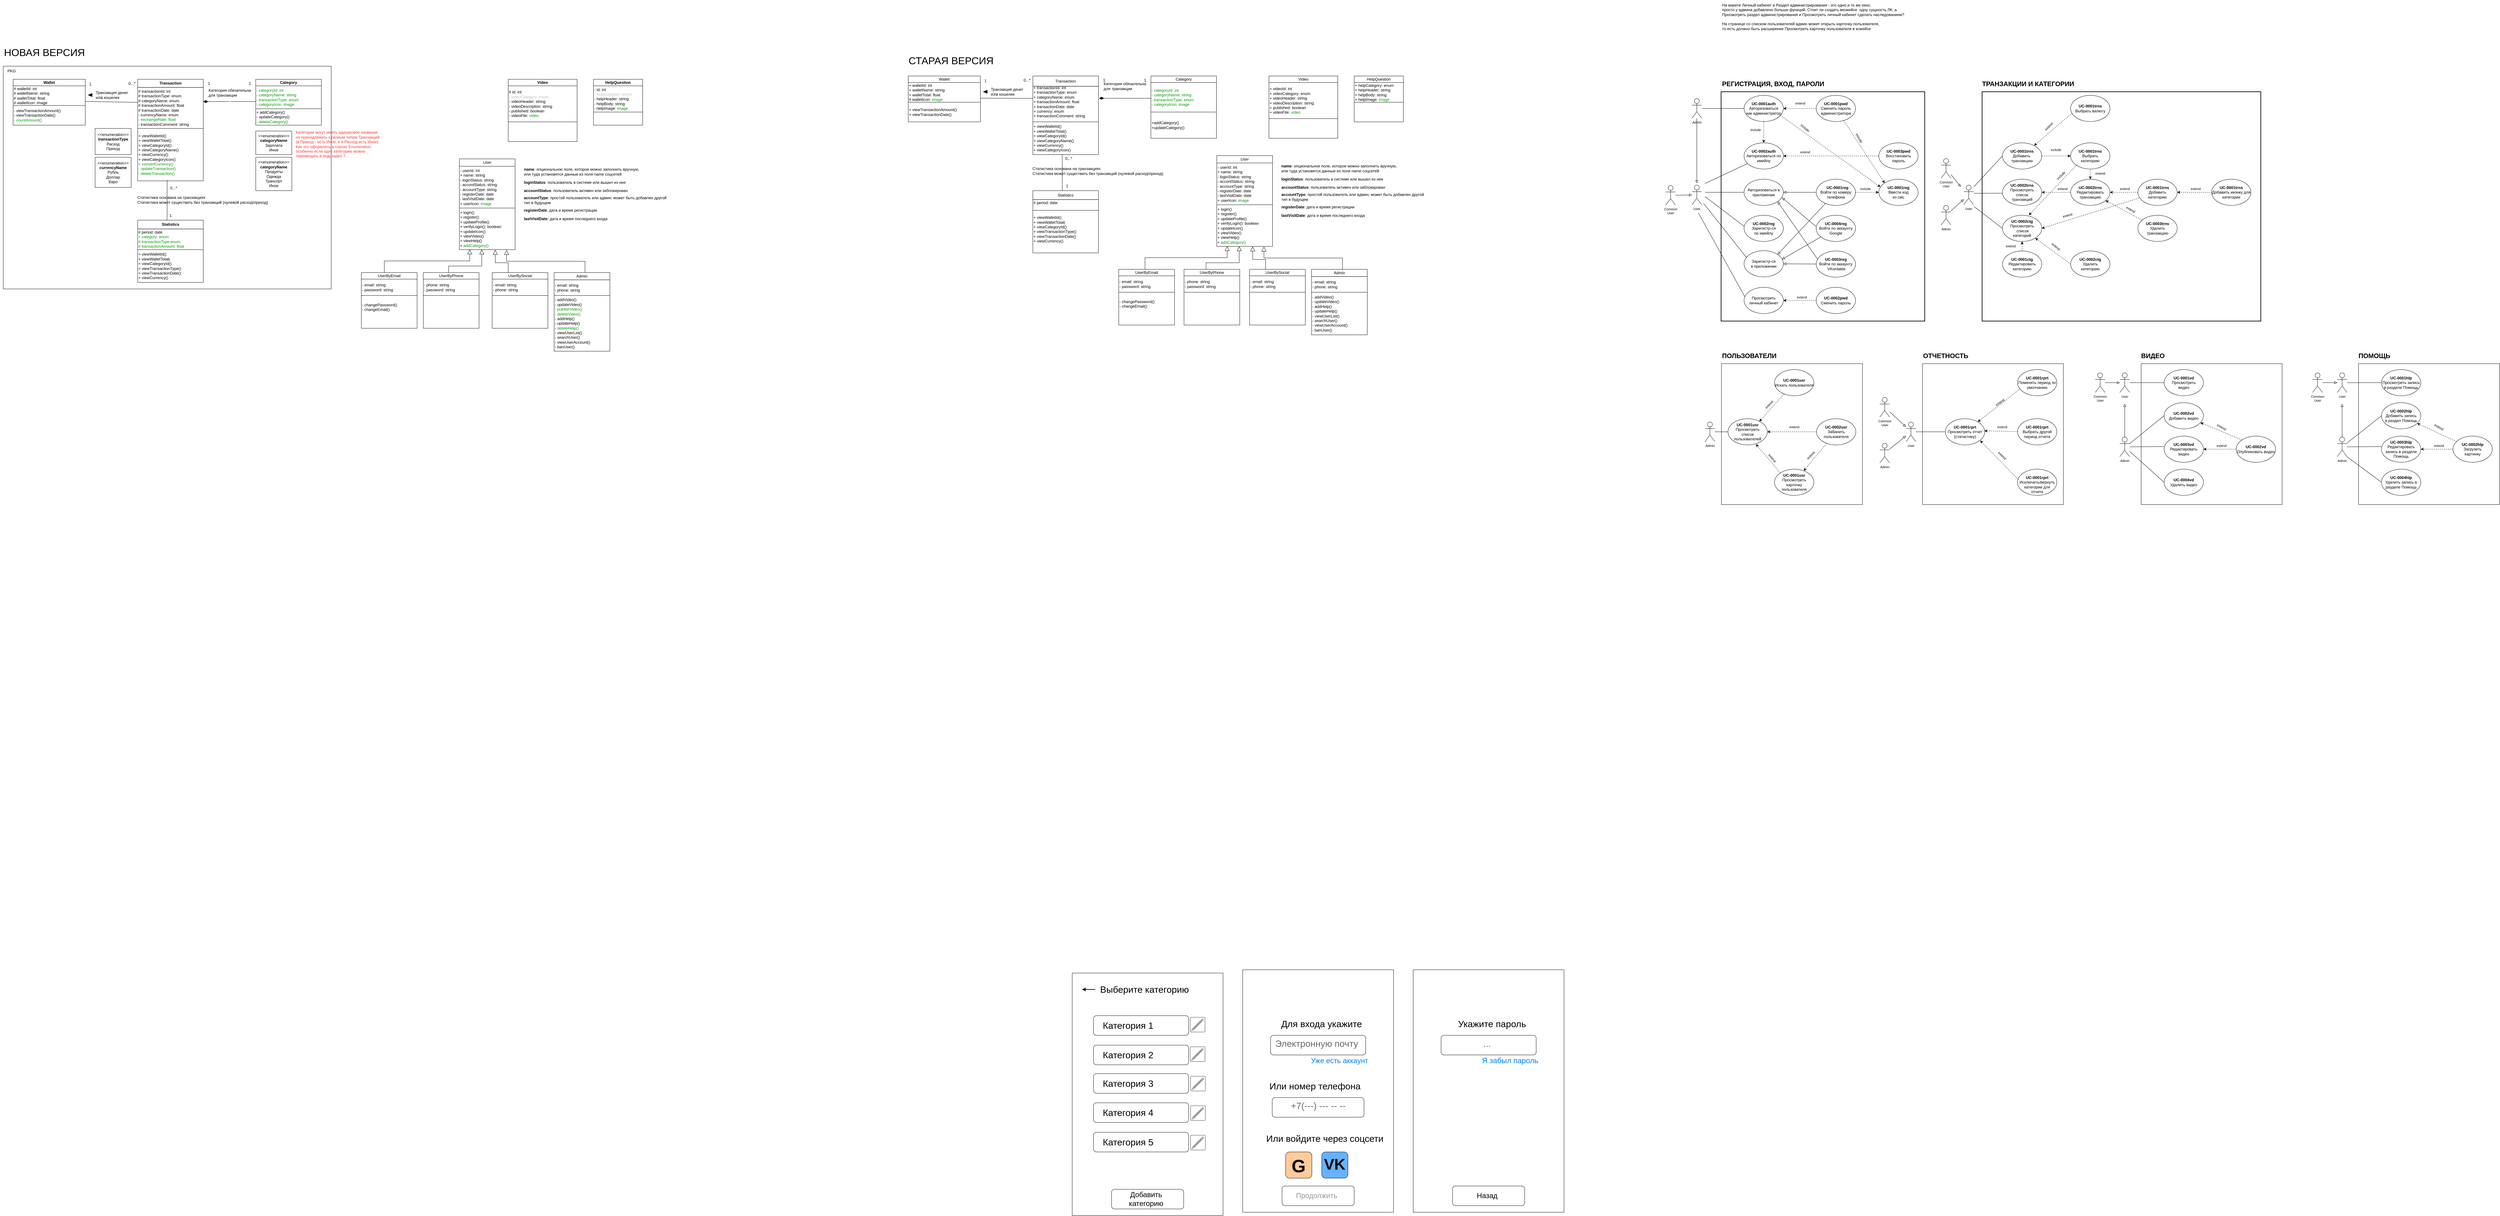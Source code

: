 <mxfile version="20.7.4" type="github">
  <diagram id="ULDQTsybcPubR5Zz3P0X" name="Page-1">
    <mxGraphModel dx="4061" dy="3016" grid="1" gridSize="10" guides="1" tooltips="1" connect="1" arrows="1" fold="1" page="1" pageScale="1" pageWidth="850" pageHeight="1100" math="0" shadow="0">
      <root>
        <mxCell id="0" />
        <mxCell id="1" parent="0" />
        <mxCell id="FZ3_jvsreGpv2gmgdtba-15" value="" style="whiteSpace=wrap;html=1;fontSize=10;fillColor=none;container=0;strokeColor=#000000;" parent="1" vertex="1">
          <mxGeometry x="3140" y="-150" width="430" height="430" as="geometry" />
        </mxCell>
        <mxCell id="iH67yDx8k5spiiFpo-aq-78" value="" style="whiteSpace=wrap;html=1;aspect=fixed;fontSize=10;fillColor=none;strokeColor=#000000;" parent="1" vertex="1">
          <mxGeometry x="4420" y="-150" width="430" height="430" as="geometry" />
        </mxCell>
        <mxCell id="iH67yDx8k5spiiFpo-aq-108" value="" style="whiteSpace=wrap;html=1;aspect=fixed;fontSize=10;fillColor=none;" parent="1" vertex="1">
          <mxGeometry x="3753" y="-150" width="430" height="430" as="geometry" />
        </mxCell>
        <mxCell id="iH67yDx8k5spiiFpo-aq-93" value="" style="whiteSpace=wrap;html=1;aspect=fixed;fontSize=10;fillColor=none;strokeColor=#000000;" parent="1" vertex="1">
          <mxGeometry x="5083" y="-150" width="430" height="430" as="geometry" />
        </mxCell>
        <mxCell id="iH67yDx8k5spiiFpo-aq-19" value="&lt;b&gt;UC-0001rprt&lt;/b&gt;&lt;div&gt;Поменять период по умолчанию&lt;/div&gt;" style="ellipse;whiteSpace=wrap;html=1;" parent="1" vertex="1">
          <mxGeometry x="4043" y="-132" width="120" height="80" as="geometry" />
        </mxCell>
        <mxCell id="iH67yDx8k5spiiFpo-aq-20" value="&lt;div&gt;&lt;b&gt;UC-0001rprt&lt;/b&gt;&lt;/div&gt;&lt;div&gt;Выбрать другой период отчета&lt;/div&gt;" style="ellipse;whiteSpace=wrap;html=1;" parent="1" vertex="1">
          <mxGeometry x="4043" y="18" width="120" height="80" as="geometry" />
        </mxCell>
        <mxCell id="iH67yDx8k5spiiFpo-aq-22" value="&lt;div&gt;&lt;div&gt;&lt;b&gt;UC-0002vd&lt;/b&gt;&lt;/div&gt;&lt;/div&gt;&lt;div&gt;Опубликовать видео&lt;/div&gt;" style="ellipse;whiteSpace=wrap;html=1;strokeColor=#000000;" parent="1" vertex="1">
          <mxGeometry x="4710" y="71" width="120" height="80" as="geometry" />
        </mxCell>
        <mxCell id="iH67yDx8k5spiiFpo-aq-23" value="&lt;div&gt;&lt;div&gt;&lt;b&gt;UC-0004vd&lt;/b&gt;&lt;/div&gt;&lt;/div&gt;&lt;div&gt;Удалить видео&lt;/div&gt;" style="ellipse;whiteSpace=wrap;html=1;strokeColor=#000000;" parent="1" vertex="1">
          <mxGeometry x="4490" y="172" width="120" height="80" as="geometry" />
        </mxCell>
        <mxCell id="iH67yDx8k5spiiFpo-aq-24" value="&lt;div&gt;&lt;div&gt;&lt;b&gt;UC-0003vd&lt;/b&gt;&lt;/div&gt;&lt;/div&gt;&lt;div&gt;Редактировать видео&lt;/div&gt;" style="ellipse;whiteSpace=wrap;html=1;strokeColor=#000000;" parent="1" vertex="1">
          <mxGeometry x="4490" y="71" width="120" height="80" as="geometry" />
        </mxCell>
        <mxCell id="iH67yDx8k5spiiFpo-aq-25" value="&lt;div&gt;&lt;b&gt;UC-0002vd&lt;/b&gt;&lt;/div&gt;&lt;div&gt;Добавить видео&lt;/div&gt;" style="ellipse;whiteSpace=wrap;html=1;strokeColor=#000000;" parent="1" vertex="1">
          <mxGeometry x="4490" y="-31" width="120" height="80" as="geometry" />
        </mxCell>
        <mxCell id="iH67yDx8k5spiiFpo-aq-26" value="&lt;div&gt;&lt;b&gt;UC-0001vd&lt;/b&gt;&lt;/div&gt;&lt;div&gt;Просмотреть &lt;br&gt;&lt;/div&gt;&lt;div&gt;видео&lt;/div&gt;" style="ellipse;whiteSpace=wrap;html=1;strokeColor=#000000;" parent="1" vertex="1">
          <mxGeometry x="4490" y="-132" width="120" height="80" as="geometry" />
        </mxCell>
        <mxCell id="iH67yDx8k5spiiFpo-aq-33" value="&lt;div&gt;&lt;br&gt;&lt;/div&gt;&lt;div&gt;&lt;b&gt;UC-0001rprt&lt;/b&gt;&lt;/div&gt;&lt;div&gt;Исключить/вернуть&lt;/div&gt;&lt;div&gt;категории для отчета&lt;/div&gt;" style="ellipse;whiteSpace=wrap;html=1;" parent="1" vertex="1">
          <mxGeometry x="4043" y="172" width="120" height="80" as="geometry" />
        </mxCell>
        <mxCell id="iH67yDx8k5spiiFpo-aq-42" value="extend" style="text;html=1;align=center;verticalAlign=middle;resizable=0;points=[];autosize=1;strokeColor=none;fillColor=none;fontSize=10;" parent="1" vertex="1">
          <mxGeometry x="4640" y="85" width="50" height="30" as="geometry" />
        </mxCell>
        <mxCell id="iH67yDx8k5spiiFpo-aq-43" value="" style="endArrow=classic;html=1;rounded=0;dashed=1;strokeColor=#000000;" parent="1" source="iH67yDx8k5spiiFpo-aq-22" target="iH67yDx8k5spiiFpo-aq-24" edge="1">
          <mxGeometry width="50" height="50" relative="1" as="geometry">
            <mxPoint x="4690" y="123" as="sourcePoint" />
            <mxPoint x="4620" y="123" as="targetPoint" />
          </mxGeometry>
        </mxCell>
        <mxCell id="iH67yDx8k5spiiFpo-aq-75" value="" style="endArrow=none;html=1;rounded=0;fontSize=10;entryX=0;entryY=0.5;entryDx=0;entryDy=0;exitX=1;exitY=0.333;exitDx=0;exitDy=0;exitPerimeter=0;strokeColor=#000000;" parent="1" source="iH67yDx8k5spiiFpo-aq-288" target="iH67yDx8k5spiiFpo-aq-25" edge="1">
          <mxGeometry width="50" height="50" relative="1" as="geometry">
            <mxPoint x="4400" y="12.429" as="sourcePoint" />
            <mxPoint x="4470" y="33" as="targetPoint" />
          </mxGeometry>
        </mxCell>
        <mxCell id="iH67yDx8k5spiiFpo-aq-76" value="" style="endArrow=none;html=1;rounded=0;fontSize=10;entryX=0;entryY=0.4;entryDx=0;entryDy=0;entryPerimeter=0;strokeColor=#000000;" parent="1" source="iH67yDx8k5spiiFpo-aq-288" target="iH67yDx8k5spiiFpo-aq-24" edge="1">
          <mxGeometry width="50" height="50" relative="1" as="geometry">
            <mxPoint x="4400" y="25.857" as="sourcePoint" />
            <mxPoint x="4480" y="123" as="targetPoint" />
          </mxGeometry>
        </mxCell>
        <mxCell id="iH67yDx8k5spiiFpo-aq-77" value="" style="endArrow=none;html=1;rounded=0;fontSize=10;entryX=0;entryY=0.5;entryDx=0;entryDy=0;strokeColor=#000000;" parent="1" source="iH67yDx8k5spiiFpo-aq-288" target="iH67yDx8k5spiiFpo-aq-23" edge="1">
          <mxGeometry width="50" height="50" relative="1" as="geometry">
            <mxPoint x="4400" y="43" as="sourcePoint" />
            <mxPoint x="4480" y="123" as="targetPoint" />
          </mxGeometry>
        </mxCell>
        <mxCell id="iH67yDx8k5spiiFpo-aq-80" value="&lt;div&gt;&lt;b&gt;UC-0004hlp&lt;/b&gt;&lt;/div&gt;&lt;div&gt;Удалить запись в разделе Помощь&lt;/div&gt;" style="ellipse;whiteSpace=wrap;html=1;strokeColor=#000000;" parent="1" vertex="1">
          <mxGeometry x="5153" y="172" width="120" height="80" as="geometry" />
        </mxCell>
        <mxCell id="iH67yDx8k5spiiFpo-aq-81" value="&lt;div&gt;&lt;b&gt;UC-0003hlp&lt;/b&gt;&lt;/div&gt;&lt;div&gt;Редактировать запись в разделе Помощь&lt;/div&gt;" style="ellipse;whiteSpace=wrap;html=1;strokeColor=#000000;" parent="1" vertex="1">
          <mxGeometry x="5153" y="71" width="120" height="80" as="geometry" />
        </mxCell>
        <mxCell id="iH67yDx8k5spiiFpo-aq-82" value="&lt;div&gt;&lt;b&gt;UC-0002hlp&lt;/b&gt;&lt;/div&gt;&lt;div&gt;Добавить запись &lt;br&gt;&lt;/div&gt;&lt;div&gt;в раздел Помощь&lt;br&gt;&lt;/div&gt;" style="ellipse;whiteSpace=wrap;html=1;strokeColor=#000000;" parent="1" vertex="1">
          <mxGeometry x="5153" y="-31" width="120" height="80" as="geometry" />
        </mxCell>
        <mxCell id="iH67yDx8k5spiiFpo-aq-83" value="&lt;div&gt;&lt;b&gt;UC-0001hlp&lt;/b&gt;&lt;/div&gt;&lt;div&gt;Просмотреть запись в разделе Помощь&lt;br&gt;&lt;/div&gt;" style="ellipse;whiteSpace=wrap;html=1;strokeColor=#000000;" parent="1" vertex="1">
          <mxGeometry x="5153" y="-132" width="120" height="80" as="geometry" />
        </mxCell>
        <mxCell id="iH67yDx8k5spiiFpo-aq-86" value="User" style="shape=umlActor;verticalLabelPosition=bottom;verticalAlign=top;html=1;outlineConnect=0;fontSize=10;strokeColor=#000000;" parent="1" vertex="1">
          <mxGeometry x="5018" y="-122" width="30" height="60" as="geometry" />
        </mxCell>
        <mxCell id="iH67yDx8k5spiiFpo-aq-87" value="Admin" style="shape=umlActor;verticalLabelPosition=bottom;verticalAlign=top;html=1;outlineConnect=0;fontSize=10;strokeColor=#000000;" parent="1" vertex="1">
          <mxGeometry x="5018" y="74" width="30" height="60" as="geometry" />
        </mxCell>
        <mxCell id="iH67yDx8k5spiiFpo-aq-90" value="" style="endArrow=none;html=1;rounded=0;fontSize=10;entryX=0;entryY=0.5;entryDx=0;entryDy=0;strokeColor=#000000;strokeWidth=1;" parent="1" source="iH67yDx8k5spiiFpo-aq-87" target="iH67yDx8k5spiiFpo-aq-82" edge="1">
          <mxGeometry width="50" height="50" relative="1" as="geometry">
            <mxPoint x="5083" y="83" as="sourcePoint" />
            <mxPoint x="5133" y="33" as="targetPoint" />
          </mxGeometry>
        </mxCell>
        <mxCell id="iH67yDx8k5spiiFpo-aq-91" value="" style="endArrow=none;html=1;rounded=0;fontSize=10;entryX=0;entryY=0.4;entryDx=0;entryDy=0;entryPerimeter=0;strokeColor=#000000;strokeWidth=1;" parent="1" source="iH67yDx8k5spiiFpo-aq-87" target="iH67yDx8k5spiiFpo-aq-81" edge="1">
          <mxGeometry width="50" height="50" relative="1" as="geometry">
            <mxPoint x="5093" y="173" as="sourcePoint" />
            <mxPoint x="5143" y="123" as="targetPoint" />
          </mxGeometry>
        </mxCell>
        <mxCell id="iH67yDx8k5spiiFpo-aq-92" value="" style="endArrow=none;html=1;rounded=0;fontSize=10;exitX=1;exitY=1;exitDx=0;exitDy=0;exitPerimeter=0;entryX=0;entryY=0.5;entryDx=0;entryDy=0;strokeColor=#000000;strokeWidth=1;" parent="1" source="iH67yDx8k5spiiFpo-aq-87" target="iH67yDx8k5spiiFpo-aq-80" edge="1">
          <mxGeometry width="50" height="50" relative="1" as="geometry">
            <mxPoint x="5093" y="173" as="sourcePoint" />
            <mxPoint x="5143" y="123" as="targetPoint" />
          </mxGeometry>
        </mxCell>
        <mxCell id="iH67yDx8k5spiiFpo-aq-98" value="&lt;div&gt;&lt;b&gt;UC-0001rprt&lt;/b&gt;&lt;/div&gt;&lt;div&gt;Просмотреть отчет (статистику)&lt;/div&gt;" style="ellipse;whiteSpace=wrap;html=1;strokeColor=#000000;" parent="1" vertex="1">
          <mxGeometry x="3823" y="18" width="120" height="80" as="geometry" />
        </mxCell>
        <mxCell id="iH67yDx8k5spiiFpo-aq-99" value="extend" style="text;html=1;align=center;verticalAlign=middle;resizable=0;points=[];autosize=1;strokeColor=none;fillColor=none;fontSize=10;rotation=45;" parent="1" vertex="1">
          <mxGeometry x="3971" y="115" width="50" height="30" as="geometry" />
        </mxCell>
        <mxCell id="iH67yDx8k5spiiFpo-aq-101" value="&lt;div&gt;Common&lt;/div&gt;&lt;div&gt;User&lt;br&gt;&lt;/div&gt;" style="shape=umlActor;verticalLabelPosition=bottom;verticalAlign=top;html=1;outlineConnect=0;fontSize=10;" parent="1" vertex="1">
          <mxGeometry x="3623" y="-47" width="30" height="60" as="geometry" />
        </mxCell>
        <mxCell id="iH67yDx8k5spiiFpo-aq-102" value="User" style="shape=umlActor;verticalLabelPosition=bottom;verticalAlign=top;html=1;outlineConnect=0;fontSize=10;" parent="1" vertex="1">
          <mxGeometry x="3703" y="28" width="30" height="60" as="geometry" />
        </mxCell>
        <mxCell id="iH67yDx8k5spiiFpo-aq-104" value="" style="endArrow=none;html=1;rounded=0;fontSize=10;" parent="1" source="iH67yDx8k5spiiFpo-aq-102" target="iH67yDx8k5spiiFpo-aq-98" edge="1">
          <mxGeometry width="50" height="50" relative="1" as="geometry">
            <mxPoint x="3743" y="-7" as="sourcePoint" />
            <mxPoint x="3823" y="-27" as="targetPoint" />
          </mxGeometry>
        </mxCell>
        <mxCell id="iH67yDx8k5spiiFpo-aq-109" value="Admin" style="shape=umlActor;verticalLabelPosition=bottom;verticalAlign=top;html=1;outlineConnect=0;fontSize=10;" parent="1" vertex="1">
          <mxGeometry x="3623" y="93" width="30" height="60" as="geometry" />
        </mxCell>
        <mxCell id="iH67yDx8k5spiiFpo-aq-111" value="extend" style="text;html=1;align=center;verticalAlign=middle;resizable=0;points=[];autosize=1;strokeColor=none;fillColor=none;fontSize=10;rotation=-35;" parent="1" vertex="1">
          <mxGeometry x="3964" y="-47" width="50" height="30" as="geometry" />
        </mxCell>
        <mxCell id="iH67yDx8k5spiiFpo-aq-112" value="" style="endArrow=classic;html=1;rounded=0;dashed=1;exitX=0.048;exitY=0.757;exitDx=0;exitDy=0;exitPerimeter=0;" parent="1" source="iH67yDx8k5spiiFpo-aq-19" target="iH67yDx8k5spiiFpo-aq-98" edge="1">
          <mxGeometry width="50" height="50" relative="1" as="geometry">
            <mxPoint x="4043" y="-99" as="sourcePoint" />
            <mxPoint x="3943" y="-99" as="targetPoint" />
          </mxGeometry>
        </mxCell>
        <mxCell id="iH67yDx8k5spiiFpo-aq-113" value="" style="endArrow=classic;html=1;rounded=0;dashed=1;entryX=0.992;entryY=0.465;entryDx=0;entryDy=0;entryPerimeter=0;" parent="1" source="iH67yDx8k5spiiFpo-aq-20" target="iH67yDx8k5spiiFpo-aq-98" edge="1">
          <mxGeometry width="50" height="50" relative="1" as="geometry">
            <mxPoint x="4053" y="-89" as="sourcePoint" />
            <mxPoint x="3943" y="43" as="targetPoint" />
          </mxGeometry>
        </mxCell>
        <mxCell id="iH67yDx8k5spiiFpo-aq-114" value="" style="endArrow=classic;html=1;rounded=0;dashed=1;exitX=0.024;exitY=0.404;exitDx=0;exitDy=0;exitPerimeter=0;entryX=0.885;entryY=0.834;entryDx=0;entryDy=0;entryPerimeter=0;" parent="1" source="iH67yDx8k5spiiFpo-aq-33" target="iH67yDx8k5spiiFpo-aq-98" edge="1">
          <mxGeometry width="50" height="50" relative="1" as="geometry">
            <mxPoint x="4055.438" y="30.287" as="sourcePoint" />
            <mxPoint x="3943" y="53" as="targetPoint" />
          </mxGeometry>
        </mxCell>
        <mxCell id="iH67yDx8k5spiiFpo-aq-116" value="" style="endArrow=block;html=1;rounded=0;fontSize=10;endFill=0;" parent="1" source="iH67yDx8k5spiiFpo-aq-109" target="iH67yDx8k5spiiFpo-aq-102" edge="1">
          <mxGeometry width="50" height="50" relative="1" as="geometry">
            <mxPoint x="3753" y="183" as="sourcePoint" />
            <mxPoint x="3803" y="133" as="targetPoint" />
          </mxGeometry>
        </mxCell>
        <mxCell id="iH67yDx8k5spiiFpo-aq-117" value="" style="endArrow=block;html=1;rounded=0;fontSize=10;endFill=0;" parent="1" source="iH67yDx8k5spiiFpo-aq-101" edge="1">
          <mxGeometry width="50" height="50" relative="1" as="geometry">
            <mxPoint x="3753" y="183" as="sourcePoint" />
            <mxPoint x="3703" y="43" as="targetPoint" />
          </mxGeometry>
        </mxCell>
        <mxCell id="iH67yDx8k5spiiFpo-aq-118" value="extend" style="text;html=1;align=center;verticalAlign=middle;resizable=0;points=[];autosize=1;strokeColor=none;fillColor=none;fontSize=10;rotation=0;" parent="1" vertex="1">
          <mxGeometry x="3971" y="28" width="50" height="30" as="geometry" />
        </mxCell>
        <mxCell id="iH67yDx8k5spiiFpo-aq-120" value="&lt;div&gt;&lt;b&gt;UC-0002hlp&lt;/b&gt;&lt;/div&gt;&lt;div&gt;Загрузить&lt;/div&gt;&lt;div&gt;картинку&lt;/div&gt;" style="ellipse;whiteSpace=wrap;html=1;strokeColor=#000000;" parent="1" vertex="1">
          <mxGeometry x="5371" y="71" width="120" height="80" as="geometry" />
        </mxCell>
        <mxCell id="iH67yDx8k5spiiFpo-aq-121" value="extend" style="text;html=1;align=center;verticalAlign=middle;resizable=0;points=[];autosize=1;strokeColor=none;fillColor=none;fontSize=10;" parent="1" vertex="1">
          <mxGeometry x="5303" y="85" width="50" height="30" as="geometry" />
        </mxCell>
        <mxCell id="iH67yDx8k5spiiFpo-aq-122" value="" style="endArrow=classic;html=1;rounded=0;dashed=1;strokeColor=#000000;strokeWidth=1;" parent="1" source="iH67yDx8k5spiiFpo-aq-120" target="iH67yDx8k5spiiFpo-aq-81" edge="1">
          <mxGeometry width="50" height="50" relative="1" as="geometry">
            <mxPoint x="5363" y="111" as="sourcePoint" />
            <mxPoint x="5273" y="111" as="targetPoint" />
          </mxGeometry>
        </mxCell>
        <mxCell id="iH67yDx8k5spiiFpo-aq-186" value="&lt;div&gt;Common&lt;/div&gt;&lt;div&gt;User&lt;br&gt;&lt;/div&gt;" style="shape=umlActor;verticalLabelPosition=bottom;verticalAlign=top;html=1;outlineConnect=0;fontSize=10;strokeColor=#000000;" parent="1" vertex="1">
          <mxGeometry x="4943" y="-122" width="30" height="60" as="geometry" />
        </mxCell>
        <mxCell id="iH67yDx8k5spiiFpo-aq-188" value="" style="endArrow=block;html=1;rounded=0;fontSize=10;strokeColor=#000000;endFill=0;" parent="1" source="iH67yDx8k5spiiFpo-aq-87" edge="1">
          <mxGeometry width="50" height="50" relative="1" as="geometry">
            <mxPoint x="5048" y="-67" as="sourcePoint" />
            <mxPoint x="5033" y="-27" as="targetPoint" />
          </mxGeometry>
        </mxCell>
        <mxCell id="iH67yDx8k5spiiFpo-aq-285" value="" style="endArrow=block;html=1;rounded=0;fontSize=10;strokeColor=#000000;endFill=0;" parent="1" source="iH67yDx8k5spiiFpo-aq-186" target="iH67yDx8k5spiiFpo-aq-86" edge="1">
          <mxGeometry width="50" height="50" relative="1" as="geometry">
            <mxPoint x="5013" y="-37" as="sourcePoint" />
            <mxPoint x="5023" y="-97" as="targetPoint" />
          </mxGeometry>
        </mxCell>
        <mxCell id="iH67yDx8k5spiiFpo-aq-286" value="" style="endArrow=none;html=1;rounded=0;fontSize=10;strokeColor=#000000;" parent="1" source="iH67yDx8k5spiiFpo-aq-86" target="iH67yDx8k5spiiFpo-aq-83" edge="1">
          <mxGeometry width="50" height="50" relative="1" as="geometry">
            <mxPoint x="5058" y="97.667" as="sourcePoint" />
            <mxPoint x="5191.671" y="-47.886" as="targetPoint" />
          </mxGeometry>
        </mxCell>
        <mxCell id="iH67yDx8k5spiiFpo-aq-287" value="User" style="shape=umlActor;verticalLabelPosition=bottom;verticalAlign=top;html=1;outlineConnect=0;fontSize=10;strokeColor=#000000;" parent="1" vertex="1">
          <mxGeometry x="4355" y="-122" width="30" height="60" as="geometry" />
        </mxCell>
        <mxCell id="iH67yDx8k5spiiFpo-aq-288" value="Admin" style="shape=umlActor;verticalLabelPosition=bottom;verticalAlign=top;html=1;outlineConnect=0;fontSize=10;strokeColor=#000000;" parent="1" vertex="1">
          <mxGeometry x="4355" y="74" width="30" height="60" as="geometry" />
        </mxCell>
        <mxCell id="iH67yDx8k5spiiFpo-aq-289" value="&lt;div&gt;Common &lt;br&gt;&lt;/div&gt;&lt;div&gt;User&lt;/div&gt;" style="shape=umlActor;verticalLabelPosition=bottom;verticalAlign=top;html=1;outlineConnect=0;fontSize=10;strokeColor=#000000;" parent="1" vertex="1">
          <mxGeometry x="4280" y="-122" width="30" height="60" as="geometry" />
        </mxCell>
        <mxCell id="iH67yDx8k5spiiFpo-aq-290" value="" style="endArrow=block;html=1;rounded=0;fontSize=10;endFill=0;strokeColor=#000000;" parent="1" source="iH67yDx8k5spiiFpo-aq-288" edge="1">
          <mxGeometry width="50" height="50" relative="1" as="geometry">
            <mxPoint x="4385" y="-67" as="sourcePoint" />
            <mxPoint x="4370" y="-27" as="targetPoint" />
          </mxGeometry>
        </mxCell>
        <mxCell id="iH67yDx8k5spiiFpo-aq-291" value="" style="endArrow=block;html=1;rounded=0;fontSize=10;endFill=0;strokeColor=#000000;" parent="1" source="iH67yDx8k5spiiFpo-aq-289" target="iH67yDx8k5spiiFpo-aq-287" edge="1">
          <mxGeometry width="50" height="50" relative="1" as="geometry">
            <mxPoint x="4350" y="-37" as="sourcePoint" />
            <mxPoint x="4360" y="-97" as="targetPoint" />
          </mxGeometry>
        </mxCell>
        <mxCell id="iH67yDx8k5spiiFpo-aq-292" value="" style="endArrow=none;html=1;rounded=0;fontSize=10;strokeColor=#000000;" parent="1" source="iH67yDx8k5spiiFpo-aq-287" target="iH67yDx8k5spiiFpo-aq-26" edge="1">
          <mxGeometry width="50" height="50" relative="1" as="geometry">
            <mxPoint x="4395" y="97.667" as="sourcePoint" />
            <mxPoint x="4490.0" y="-92" as="targetPoint" />
          </mxGeometry>
        </mxCell>
        <mxCell id="9JSYzaQLczRlGTcXWpsd-5" value="&lt;div&gt;&lt;b&gt;UC-0001usr&lt;/b&gt;&lt;br&gt;&lt;/div&gt;&lt;div&gt;Просмотреть &lt;br&gt;&lt;/div&gt;&lt;div&gt;список пользователей&lt;/div&gt;" style="ellipse;whiteSpace=wrap;html=1;strokeColor=#000000;" parent="1" vertex="1">
          <mxGeometry x="3160" y="18" width="120" height="80" as="geometry" />
        </mxCell>
        <mxCell id="9JSYzaQLczRlGTcXWpsd-9" value="" style="endArrow=classic;html=1;rounded=0;dashed=1;strokeWidth=1;strokeColor=#000000;" parent="1" source="9JSYzaQLczRlGTcXWpsd-4" target="9JSYzaQLczRlGTcXWpsd-5" edge="1">
          <mxGeometry width="50" height="50" relative="1" as="geometry">
            <mxPoint x="3508" y="-0.5" as="sourcePoint" />
            <mxPoint x="3410" y="19.5" as="targetPoint" />
          </mxGeometry>
        </mxCell>
        <mxCell id="9JSYzaQLczRlGTcXWpsd-47" value="extend" style="text;html=1;align=center;verticalAlign=middle;resizable=0;points=[];autosize=1;strokeColor=none;fillColor=none;fontSize=10;flipV=1;flipH=1;rotation=-45;" parent="1" vertex="1">
          <mxGeometry x="3260" y="-40" width="50" height="30" as="geometry" />
        </mxCell>
        <mxCell id="9JSYzaQLczRlGTcXWpsd-65" value="" style="whiteSpace=wrap;html=1;strokeColor=#000000;fontSize=28;fontColor=#000000;" parent="1" vertex="1">
          <mxGeometry x="1680" y="1700" width="460" height="740" as="geometry" />
        </mxCell>
        <mxCell id="9JSYzaQLczRlGTcXWpsd-66" value="" style="rounded=1;whiteSpace=wrap;html=1;strokeColor=#000000;fontSize=28;fontColor=#000000;" parent="1" vertex="1">
          <mxGeometry x="1765" y="1900" width="290" height="60" as="geometry" />
        </mxCell>
        <mxCell id="9JSYzaQLczRlGTcXWpsd-67" value="&lt;div&gt;Для входа укажите &lt;br&gt;&lt;/div&gt;" style="text;html=1;align=center;verticalAlign=middle;resizable=0;points=[];autosize=1;strokeColor=none;fillColor=none;fontSize=28;fontColor=#000000;" parent="1" vertex="1">
          <mxGeometry x="1785" y="1840" width="270" height="50" as="geometry" />
        </mxCell>
        <mxCell id="9JSYzaQLczRlGTcXWpsd-68" value="Электронную почту" style="text;html=1;align=center;verticalAlign=middle;resizable=0;points=[];autosize=1;strokeColor=none;fillColor=none;fontSize=28;fontColor=#696969;" parent="1" vertex="1">
          <mxGeometry x="1765" y="1900" width="280" height="50" as="geometry" />
        </mxCell>
        <mxCell id="9JSYzaQLczRlGTcXWpsd-69" value="Или номер телефона" style="text;html=1;align=center;verticalAlign=middle;resizable=0;points=[];autosize=1;strokeColor=none;fillColor=none;fontSize=28;fontColor=#000000;" parent="1" vertex="1">
          <mxGeometry x="1750" y="2030" width="300" height="50" as="geometry" />
        </mxCell>
        <mxCell id="9JSYzaQLczRlGTcXWpsd-70" value="Или войдите через соцсети" style="text;html=1;align=center;verticalAlign=middle;resizable=0;points=[];autosize=1;strokeColor=none;fillColor=none;fontSize=28;fontColor=#000000;" parent="1" vertex="1">
          <mxGeometry x="1740" y="2190" width="380" height="50" as="geometry" />
        </mxCell>
        <mxCell id="9JSYzaQLczRlGTcXWpsd-76" value="" style="rounded=1;whiteSpace=wrap;html=1;strokeColor=#000000;fontSize=23;fontColor=#696969;fillColor=#FFCC99;" parent="1" vertex="1">
          <mxGeometry x="1811" y="2256" width="80" height="80" as="geometry" />
        </mxCell>
        <mxCell id="9JSYzaQLczRlGTcXWpsd-71" value="&lt;b style=&quot;font-size: 55px;&quot;&gt;G&lt;/b&gt;" style="text;html=1;align=center;verticalAlign=middle;resizable=0;points=[];autosize=1;strokeColor=none;fillColor=none;fontSize=55;fontColor=#000000;" parent="1" vertex="1">
          <mxGeometry x="1815" y="2258" width="70" height="80" as="geometry" />
        </mxCell>
        <mxCell id="9JSYzaQLczRlGTcXWpsd-77" value="" style="rounded=1;whiteSpace=wrap;html=1;strokeColor=#000000;fontSize=23;fontColor=#696969;fillColor=#66B2FF;" parent="1" vertex="1">
          <mxGeometry x="1921" y="2256" width="80" height="80" as="geometry" />
        </mxCell>
        <mxCell id="9JSYzaQLczRlGTcXWpsd-72" value="&lt;font size=&quot;1&quot;&gt;&lt;b style=&quot;font-size: 47px;&quot;&gt;VK&lt;/b&gt;&lt;/font&gt;" style="text;html=1;align=center;verticalAlign=middle;resizable=0;points=[];autosize=1;strokeColor=none;fillColor=none;fontSize=55;fontColor=#000000;" parent="1" vertex="1">
          <mxGeometry x="1915" y="2250" width="90" height="80" as="geometry" />
        </mxCell>
        <mxCell id="9JSYzaQLczRlGTcXWpsd-73" value="" style="rounded=1;whiteSpace=wrap;html=1;strokeColor=#000000;fontSize=47;fontColor=#000000;" parent="1" vertex="1">
          <mxGeometry x="1770" y="2090" width="280" height="60" as="geometry" />
        </mxCell>
        <mxCell id="9JSYzaQLczRlGTcXWpsd-74" value="&lt;font&gt;+7(---) --- -- --&lt;br&gt;&lt;/font&gt;" style="text;html=1;align=center;verticalAlign=middle;resizable=0;points=[];autosize=1;strokeColor=none;fillColor=none;fontSize=28;fontColor=#696969;" parent="1" vertex="1">
          <mxGeometry x="1815" y="2090" width="190" height="50" as="geometry" />
        </mxCell>
        <mxCell id="9JSYzaQLczRlGTcXWpsd-78" value="&lt;font style=&quot;font-size: 22px;&quot; color=&quot;#007FFF&quot;&gt;Уже есть аккаунт&lt;br&gt;&lt;/font&gt;" style="text;html=1;align=center;verticalAlign=middle;resizable=0;points=[];autosize=1;strokeColor=none;fillColor=none;fontSize=28;fontColor=#000000;" parent="1" vertex="1">
          <mxGeometry x="1875" y="1950" width="200" height="50" as="geometry" />
        </mxCell>
        <mxCell id="9JSYzaQLczRlGTcXWpsd-80" value="" style="rounded=1;whiteSpace=wrap;html=1;strokeColor=#000000;fontSize=22;fontColor=#007FFF;fillColor=none;" parent="1" vertex="1">
          <mxGeometry x="1800" y="2360" width="220" height="60" as="geometry" />
        </mxCell>
        <mxCell id="9JSYzaQLczRlGTcXWpsd-81" value="&lt;font&gt;Продолжить&lt;/font&gt;" style="text;html=1;align=center;verticalAlign=middle;resizable=0;points=[];autosize=1;strokeColor=none;fillColor=none;fontSize=22;fontColor=#999999;" parent="1" vertex="1">
          <mxGeometry x="1830" y="2370" width="150" height="40" as="geometry" />
        </mxCell>
        <mxCell id="9JSYzaQLczRlGTcXWpsd-82" value="" style="whiteSpace=wrap;html=1;strokeColor=#000000;fontSize=28;fontColor=#000000;" parent="1" vertex="1">
          <mxGeometry x="2200" y="1700" width="460" height="740" as="geometry" />
        </mxCell>
        <mxCell id="9JSYzaQLczRlGTcXWpsd-83" value="" style="rounded=1;whiteSpace=wrap;html=1;strokeColor=#000000;fontSize=28;fontColor=#000000;" parent="1" vertex="1">
          <mxGeometry x="2285" y="1900" width="290" height="60" as="geometry" />
        </mxCell>
        <mxCell id="9JSYzaQLczRlGTcXWpsd-84" value="Укажите пароль" style="text;html=1;align=center;verticalAlign=middle;resizable=0;points=[];autosize=1;strokeColor=none;fillColor=none;fontSize=28;fontColor=#000000;" parent="1" vertex="1">
          <mxGeometry x="2325" y="1840" width="230" height="50" as="geometry" />
        </mxCell>
        <mxCell id="9JSYzaQLczRlGTcXWpsd-85" value="..." style="text;html=1;align=center;verticalAlign=middle;resizable=0;points=[];autosize=1;strokeColor=none;fillColor=none;fontSize=28;fontColor=#696969;" parent="1" vertex="1">
          <mxGeometry x="2400" y="1900" width="50" height="50" as="geometry" />
        </mxCell>
        <mxCell id="9JSYzaQLczRlGTcXWpsd-94" value="&lt;font style=&quot;font-size: 23px;&quot;&gt;Я забыл пароль&lt;br&gt;&lt;/font&gt;" style="text;html=1;align=center;verticalAlign=middle;resizable=0;points=[];autosize=1;strokeColor=none;fillColor=none;fontSize=28;fontColor=#007FFF;" parent="1" vertex="1">
          <mxGeometry x="2395" y="1950" width="200" height="50" as="geometry" />
        </mxCell>
        <mxCell id="9JSYzaQLczRlGTcXWpsd-95" value="" style="rounded=1;whiteSpace=wrap;html=1;strokeColor=#000000;fontSize=22;fontColor=#007FFF;fillColor=none;" parent="1" vertex="1">
          <mxGeometry x="2320" y="2360" width="220" height="60" as="geometry" />
        </mxCell>
        <mxCell id="9JSYzaQLczRlGTcXWpsd-96" value="Назад" style="text;html=1;align=center;verticalAlign=middle;resizable=0;points=[];autosize=1;strokeColor=none;fillColor=none;fontSize=22;fontColor=#000000;" parent="1" vertex="1">
          <mxGeometry x="2380" y="2370" width="90" height="40" as="geometry" />
        </mxCell>
        <mxCell id="9JSYzaQLczRlGTcXWpsd-159" value="" style="whiteSpace=wrap;html=1;strokeColor=#000000;fontSize=28;fontColor=#000000;" parent="1" vertex="1">
          <mxGeometry x="1160" y="1710" width="460" height="740" as="geometry" />
        </mxCell>
        <mxCell id="9JSYzaQLczRlGTcXWpsd-160" value="" style="rounded=1;whiteSpace=wrap;html=1;strokeColor=#000000;fontSize=28;fontColor=#000000;" parent="1" vertex="1">
          <mxGeometry x="1225" y="1840" width="290" height="60" as="geometry" />
        </mxCell>
        <mxCell id="9JSYzaQLczRlGTcXWpsd-161" value="Категория 1" style="text;html=1;align=center;verticalAlign=middle;resizable=0;points=[];autosize=1;strokeColor=none;fillColor=none;fontSize=28;fontColor=#000000;" parent="1" vertex="1">
          <mxGeometry x="1240" y="1845" width="180" height="50" as="geometry" />
        </mxCell>
        <mxCell id="9JSYzaQLczRlGTcXWpsd-164" value="" style="rounded=1;whiteSpace=wrap;html=1;strokeColor=#000000;fontSize=22;fontColor=#007FFF;fillColor=none;" parent="1" vertex="1">
          <mxGeometry x="1280" y="2370" width="220" height="60" as="geometry" />
        </mxCell>
        <mxCell id="9JSYzaQLczRlGTcXWpsd-165" value="&lt;div&gt;Добавить &lt;br&gt;&lt;/div&gt;&lt;div&gt;категорию&lt;/div&gt;" style="text;html=1;align=center;verticalAlign=middle;resizable=0;points=[];autosize=1;strokeColor=none;fillColor=none;fontSize=22;fontColor=#000000;" parent="1" vertex="1">
          <mxGeometry x="1320" y="2365" width="130" height="70" as="geometry" />
        </mxCell>
        <mxCell id="9JSYzaQLczRlGTcXWpsd-166" value="" style="rounded=1;whiteSpace=wrap;html=1;strokeColor=#000000;fontSize=28;fontColor=#000000;" parent="1" vertex="1">
          <mxGeometry x="1225" y="1930" width="290" height="60" as="geometry" />
        </mxCell>
        <mxCell id="9JSYzaQLczRlGTcXWpsd-167" value="Категория 2" style="text;html=1;align=center;verticalAlign=middle;resizable=0;points=[];autosize=1;strokeColor=none;fillColor=none;fontSize=28;fontColor=#000000;" parent="1" vertex="1">
          <mxGeometry x="1240" y="1935" width="180" height="50" as="geometry" />
        </mxCell>
        <mxCell id="9JSYzaQLczRlGTcXWpsd-168" value="" style="rounded=1;whiteSpace=wrap;html=1;strokeColor=#000000;fontSize=28;fontColor=#000000;" parent="1" vertex="1">
          <mxGeometry x="1225" y="2017" width="290" height="60" as="geometry" />
        </mxCell>
        <mxCell id="9JSYzaQLczRlGTcXWpsd-169" value="Категория 3" style="text;html=1;align=center;verticalAlign=middle;resizable=0;points=[];autosize=1;strokeColor=none;fillColor=none;fontSize=28;fontColor=#000000;" parent="1" vertex="1">
          <mxGeometry x="1240" y="2022" width="180" height="50" as="geometry" />
        </mxCell>
        <mxCell id="9JSYzaQLczRlGTcXWpsd-170" value="" style="rounded=1;whiteSpace=wrap;html=1;strokeColor=#000000;fontSize=28;fontColor=#000000;" parent="1" vertex="1">
          <mxGeometry x="1225" y="2106" width="290" height="60" as="geometry" />
        </mxCell>
        <mxCell id="9JSYzaQLczRlGTcXWpsd-171" value="Категория 4" style="text;html=1;align=center;verticalAlign=middle;resizable=0;points=[];autosize=1;strokeColor=none;fillColor=none;fontSize=28;fontColor=#000000;" parent="1" vertex="1">
          <mxGeometry x="1240" y="2111" width="180" height="50" as="geometry" />
        </mxCell>
        <mxCell id="9JSYzaQLczRlGTcXWpsd-172" value="" style="rounded=1;whiteSpace=wrap;html=1;strokeColor=#000000;fontSize=28;fontColor=#000000;" parent="1" vertex="1">
          <mxGeometry x="1225" y="2196" width="290" height="60" as="geometry" />
        </mxCell>
        <mxCell id="9JSYzaQLczRlGTcXWpsd-173" value="Категория 5" style="text;html=1;align=center;verticalAlign=middle;resizable=0;points=[];autosize=1;strokeColor=none;fillColor=none;fontSize=28;fontColor=#000000;" parent="1" vertex="1">
          <mxGeometry x="1240" y="2201" width="180" height="50" as="geometry" />
        </mxCell>
        <mxCell id="9JSYzaQLczRlGTcXWpsd-174" value="" style="strokeColor=#999999;verticalLabelPosition=bottom;shadow=0;dashed=0;verticalAlign=top;strokeWidth=2;html=1;shape=mxgraph.mockup.misc.editIcon;fontSize=23;fontColor=#000000;fillColor=none;" parent="1" vertex="1">
          <mxGeometry x="1520" y="1845" width="45" height="45" as="geometry" />
        </mxCell>
        <mxCell id="9JSYzaQLczRlGTcXWpsd-175" value="" style="strokeColor=#999999;verticalLabelPosition=bottom;shadow=0;dashed=0;verticalAlign=top;strokeWidth=2;html=1;shape=mxgraph.mockup.misc.editIcon;fontSize=23;fontColor=#000000;fillColor=none;" parent="1" vertex="1">
          <mxGeometry x="1520" y="1935" width="45" height="45" as="geometry" />
        </mxCell>
        <mxCell id="9JSYzaQLczRlGTcXWpsd-176" value="" style="strokeColor=#999999;verticalLabelPosition=bottom;shadow=0;dashed=0;verticalAlign=top;strokeWidth=2;html=1;shape=mxgraph.mockup.misc.editIcon;fontSize=23;fontColor=#000000;fillColor=none;" parent="1" vertex="1">
          <mxGeometry x="1521" y="2025" width="45" height="45" as="geometry" />
        </mxCell>
        <mxCell id="9JSYzaQLczRlGTcXWpsd-177" value="" style="strokeColor=#999999;verticalLabelPosition=bottom;shadow=0;dashed=0;verticalAlign=top;strokeWidth=2;html=1;shape=mxgraph.mockup.misc.editIcon;fontSize=23;fontColor=#000000;fillColor=none;" parent="1" vertex="1">
          <mxGeometry x="1521" y="2115" width="45" height="45" as="geometry" />
        </mxCell>
        <mxCell id="9JSYzaQLczRlGTcXWpsd-178" value="" style="strokeColor=#999999;verticalLabelPosition=bottom;shadow=0;dashed=0;verticalAlign=top;strokeWidth=2;html=1;shape=mxgraph.mockup.misc.editIcon;fontSize=23;fontColor=#000000;fillColor=none;" parent="1" vertex="1">
          <mxGeometry x="1521" y="2205" width="45" height="45" as="geometry" />
        </mxCell>
        <mxCell id="9JSYzaQLczRlGTcXWpsd-179" value="Выберите категорию" style="text;html=1;align=center;verticalAlign=middle;resizable=0;points=[];autosize=1;strokeColor=none;fillColor=none;fontSize=28;fontColor=#000000;" parent="1" vertex="1">
          <mxGeometry x="1235" y="1735" width="290" height="50" as="geometry" />
        </mxCell>
        <mxCell id="9JSYzaQLczRlGTcXWpsd-183" value="" style="endArrow=classic;html=1;rounded=0;strokeColor=#000000;strokeWidth=2;fontSize=23;fontColor=#000000;" parent="1" edge="1">
          <mxGeometry width="50" height="50" relative="1" as="geometry">
            <mxPoint x="1230" y="1760" as="sourcePoint" />
            <mxPoint x="1190" y="1760" as="targetPoint" />
          </mxGeometry>
        </mxCell>
        <mxCell id="uI9mQodt2XJDgny03Jzq-64" value=" " style="group" parent="1" vertex="1" connectable="0">
          <mxGeometry x="660" y="-1028" width="220" height="140" as="geometry" />
        </mxCell>
        <mxCell id="uI9mQodt2XJDgny03Jzq-65" value="&lt;div align=&quot;left&quot;&gt;+ walletId: int&lt;br&gt;&lt;/div&gt;&lt;div align=&quot;left&quot;&gt;+ walletName: string&lt;/div&gt;&lt;div align=&quot;left&quot;&gt;+ walletTotal: float&lt;/div&gt;&lt;div align=&quot;left&quot;&gt;# walletIcon: &lt;font color=&quot;#009900&quot;&gt;image&lt;/font&gt;&lt;br&gt;&lt;/div&gt;" style="rounded=0;whiteSpace=wrap;html=1;fillColor=none;align=left;" parent="uI9mQodt2XJDgny03Jzq-64" vertex="1">
          <mxGeometry y="20" width="220.0" height="60" as="geometry" />
        </mxCell>
        <mxCell id="uI9mQodt2XJDgny03Jzq-66" value="&lt;div align=&quot;left&quot;&gt;+ viewTransactionAmount()&lt;br&gt;&lt;/div&gt;&lt;div&gt;+ viewTransactionDate()&lt;br&gt;&lt;/div&gt;" style="rounded=0;whiteSpace=wrap;html=1;fillColor=none;align=left;" parent="uI9mQodt2XJDgny03Jzq-64" vertex="1">
          <mxGeometry y="80" width="220.0" height="60" as="geometry" />
        </mxCell>
        <mxCell id="uI9mQodt2XJDgny03Jzq-67" value="Wallet" style="rounded=0;whiteSpace=wrap;html=1;fillColor=none;" parent="uI9mQodt2XJDgny03Jzq-64" vertex="1">
          <mxGeometry width="220.0" height="20" as="geometry" />
        </mxCell>
        <mxCell id="uI9mQodt2XJDgny03Jzq-68" value="" style="group" parent="1" vertex="1" connectable="0">
          <mxGeometry x="1040" y="-1028" width="200" height="240" as="geometry" />
        </mxCell>
        <mxCell id="uI9mQodt2XJDgny03Jzq-69" value="&lt;div align=&quot;left&quot;&gt;+ transactionId: Int&lt;br&gt;&lt;/div&gt;&lt;div align=&quot;left&quot;&gt;+ transactionType: enum&lt;br&gt;&lt;/div&gt;&lt;div align=&quot;left&quot;&gt;+ categoryName: enum&lt;br&gt;&lt;/div&gt;&lt;div align=&quot;left&quot;&gt;+ transactionAmount: float&lt;/div&gt;&lt;div align=&quot;left&quot;&gt;+ transactionDate: date&lt;/div&gt;&lt;div align=&quot;left&quot;&gt;+ currency: enum&lt;br&gt;&lt;/div&gt;&lt;div align=&quot;left&quot;&gt;+ transactionComment: string&lt;br&gt;&lt;/div&gt;&lt;div align=&quot;left&quot;&gt;&lt;br&gt;&lt;/div&gt;" style="rounded=0;whiteSpace=wrap;html=1;fillColor=none;align=left;" parent="uI9mQodt2XJDgny03Jzq-68" vertex="1">
          <mxGeometry y="31.3" width="200" height="108.7" as="geometry" />
        </mxCell>
        <mxCell id="uI9mQodt2XJDgny03Jzq-70" value="&lt;div align=&quot;left&quot;&gt;+ viewWalletId()&lt;/div&gt;&lt;div align=&quot;left&quot;&gt;+ viewWalletTotal()&lt;/div&gt;&lt;div align=&quot;left&quot;&gt;+ viewCategoryId()&lt;/div&gt;&lt;div align=&quot;left&quot;&gt;+ viewCategoryName()&lt;/div&gt;&lt;div align=&quot;left&quot;&gt;+ viewCurrency()&lt;/div&gt;&lt;div align=&quot;left&quot;&gt;+ viewCategoryIcon()&lt;br&gt;&lt;/div&gt;" style="rounded=0;whiteSpace=wrap;html=1;fillColor=none;align=left;" parent="uI9mQodt2XJDgny03Jzq-68" vertex="1">
          <mxGeometry y="140" width="200" height="100" as="geometry" />
        </mxCell>
        <mxCell id="uI9mQodt2XJDgny03Jzq-71" value="Transaction" style="rounded=0;whiteSpace=wrap;html=1;fillColor=none;" parent="uI9mQodt2XJDgny03Jzq-68" vertex="1">
          <mxGeometry width="200" height="31.304" as="geometry" />
        </mxCell>
        <mxCell id="uI9mQodt2XJDgny03Jzq-72" value="" style="group" parent="1" vertex="1" connectable="0">
          <mxGeometry x="1400" y="-1028" width="200" height="190" as="geometry" />
        </mxCell>
        <mxCell id="uI9mQodt2XJDgny03Jzq-73" value="&lt;div align=&quot;left&quot;&gt;&lt;font color=&quot;#009900&quot;&gt;- categoryId: int&lt;br&gt;&lt;/font&gt;&lt;/div&gt;&lt;div align=&quot;left&quot;&gt;&lt;font color=&quot;#009900&quot;&gt;- categoryName: string&lt;/font&gt;&lt;/div&gt;&lt;div align=&quot;left&quot;&gt;&lt;font color=&quot;#009900&quot;&gt;- transactionType: enum&lt;br&gt;&lt;/font&gt;&lt;/div&gt;&lt;div align=&quot;left&quot;&gt;&lt;font color=&quot;#009900&quot;&gt;- categoryIcon: image&lt;br&gt;&lt;/font&gt;&lt;/div&gt;" style="rounded=0;whiteSpace=wrap;html=1;fillColor=none;align=left;" parent="uI9mQodt2XJDgny03Jzq-72" vertex="1">
          <mxGeometry y="20" width="200" height="90" as="geometry" />
        </mxCell>
        <mxCell id="uI9mQodt2XJDgny03Jzq-74" value="&lt;div align=&quot;left&quot;&gt;+addCategory()&lt;/div&gt;&lt;div align=&quot;left&quot;&gt;+updateCategory()&lt;br&gt;&lt;/div&gt;" style="rounded=0;whiteSpace=wrap;html=1;fillColor=none;align=left;" parent="uI9mQodt2XJDgny03Jzq-72" vertex="1">
          <mxGeometry y="110" width="200" height="80" as="geometry" />
        </mxCell>
        <mxCell id="uI9mQodt2XJDgny03Jzq-75" value="Category" style="rounded=0;whiteSpace=wrap;html=1;fillColor=none;" parent="uI9mQodt2XJDgny03Jzq-72" vertex="1">
          <mxGeometry width="200" height="20" as="geometry" />
        </mxCell>
        <mxCell id="uI9mQodt2XJDgny03Jzq-76" value="" style="group" parent="1" vertex="1" connectable="0">
          <mxGeometry x="1760" y="-1028" width="210" height="190" as="geometry" />
        </mxCell>
        <mxCell id="uI9mQodt2XJDgny03Jzq-77" value="&lt;div align=&quot;left&quot;&gt;+ videoId: int&lt;br&gt;&lt;/div&gt;&lt;div align=&quot;left&quot;&gt;+ videoCategory: enum&lt;br&gt;&lt;/div&gt;&lt;div align=&quot;left&quot;&gt;+ videoHeader: string&lt;/div&gt;&lt;div align=&quot;left&quot;&gt;+ videoDescription: string&lt;/div&gt;&lt;div align=&quot;left&quot;&gt;+ published: boolean&lt;/div&gt;&lt;div align=&quot;left&quot;&gt;+ videoFile: &lt;font color=&quot;#009900&quot;&gt;video&lt;/font&gt;&lt;br&gt;&lt;/div&gt;" style="rounded=0;whiteSpace=wrap;html=1;fillColor=none;align=left;" parent="uI9mQodt2XJDgny03Jzq-76" vertex="1">
          <mxGeometry y="20" width="210" height="110" as="geometry" />
        </mxCell>
        <mxCell id="uI9mQodt2XJDgny03Jzq-78" value="" style="rounded=0;whiteSpace=wrap;html=1;fillColor=none;" parent="uI9mQodt2XJDgny03Jzq-76" vertex="1">
          <mxGeometry y="130" width="210" height="60" as="geometry" />
        </mxCell>
        <mxCell id="uI9mQodt2XJDgny03Jzq-79" value="Video" style="rounded=0;whiteSpace=wrap;html=1;fillColor=none;" parent="uI9mQodt2XJDgny03Jzq-76" vertex="1">
          <mxGeometry width="210" height="20" as="geometry" />
        </mxCell>
        <mxCell id="uI9mQodt2XJDgny03Jzq-80" value="" style="group" parent="1" vertex="1" connectable="0">
          <mxGeometry x="2020" y="-1028" width="150" height="140" as="geometry" />
        </mxCell>
        <mxCell id="uI9mQodt2XJDgny03Jzq-81" value="&lt;div align=&quot;left&quot;&gt;+ helpCategory: enum&lt;/div&gt;&lt;div align=&quot;left&quot;&gt;+ helpHeader: string&lt;/div&gt;&lt;div align=&quot;left&quot;&gt;+ helpBody: string&lt;/div&gt;&lt;div align=&quot;left&quot;&gt;+ helpImage:&lt;font color=&quot;#009900&quot;&gt; image&lt;/font&gt;&lt;br&gt;&lt;/div&gt;" style="rounded=0;whiteSpace=wrap;html=1;fillColor=none;align=left;" parent="uI9mQodt2XJDgny03Jzq-80" vertex="1">
          <mxGeometry y="20" width="150" height="60" as="geometry" />
        </mxCell>
        <mxCell id="uI9mQodt2XJDgny03Jzq-82" value="" style="rounded=0;whiteSpace=wrap;html=1;fillColor=none;" parent="uI9mQodt2XJDgny03Jzq-80" vertex="1">
          <mxGeometry y="80" width="150" height="60" as="geometry" />
        </mxCell>
        <mxCell id="uI9mQodt2XJDgny03Jzq-83" value="HelpQuestion" style="rounded=0;whiteSpace=wrap;html=1;fillColor=none;" parent="uI9mQodt2XJDgny03Jzq-80" vertex="1">
          <mxGeometry width="150" height="20" as="geometry" />
        </mxCell>
        <mxCell id="uI9mQodt2XJDgny03Jzq-84" value="" style="group" parent="1" vertex="1" connectable="0">
          <mxGeometry x="1040" y="-678" width="200" height="190" as="geometry" />
        </mxCell>
        <mxCell id="uI9mQodt2XJDgny03Jzq-85" value="&lt;div align=&quot;left&quot;&gt;# period: date&lt;br&gt;&lt;/div&gt;&lt;div align=&quot;left&quot;&gt;&lt;br&gt;&lt;/div&gt;" style="rounded=0;whiteSpace=wrap;html=1;fillColor=none;align=left;" parent="uI9mQodt2XJDgny03Jzq-84" vertex="1">
          <mxGeometry y="27.14" width="200" height="32.86" as="geometry" />
        </mxCell>
        <mxCell id="uI9mQodt2XJDgny03Jzq-86" value="&lt;div align=&quot;left&quot;&gt;+ viewWalletId()&lt;/div&gt;&lt;div align=&quot;left&quot;&gt;+ viewWalletTotal(&lt;/div&gt;&lt;div align=&quot;left&quot;&gt;+ viewCategoryId()&lt;/div&gt;&lt;div align=&quot;left&quot;&gt;+ viewTransactionType()&lt;br&gt;&lt;/div&gt;&lt;div align=&quot;left&quot;&gt;+ viewTransactionDate()&lt;/div&gt;&lt;div align=&quot;left&quot;&gt;+ viewCurrency()&lt;br&gt;&lt;/div&gt;&lt;div align=&quot;left&quot;&gt;&lt;br&gt;&lt;/div&gt;" style="rounded=0;whiteSpace=wrap;html=1;fillColor=none;align=left;" parent="uI9mQodt2XJDgny03Jzq-84" vertex="1">
          <mxGeometry y="60" width="200" height="130" as="geometry" />
        </mxCell>
        <mxCell id="uI9mQodt2XJDgny03Jzq-87" value="Statistics" style="rounded=0;whiteSpace=wrap;html=1;fillColor=none;" parent="uI9mQodt2XJDgny03Jzq-84" vertex="1">
          <mxGeometry width="200" height="27.143" as="geometry" />
        </mxCell>
        <mxCell id="uI9mQodt2XJDgny03Jzq-88" value="" style="endArrow=none;html=1;rounded=0;exitX=0.999;exitY=0.793;exitDx=0;exitDy=0;entryX=-0.004;entryY=0.34;entryDx=0;entryDy=0;entryPerimeter=0;exitPerimeter=0;" parent="1" source="uI9mQodt2XJDgny03Jzq-65" target="uI9mQodt2XJDgny03Jzq-69" edge="1">
          <mxGeometry width="50" height="50" relative="1" as="geometry">
            <mxPoint x="1080" y="-908" as="sourcePoint" />
            <mxPoint x="1020" y="-958" as="targetPoint" />
          </mxGeometry>
        </mxCell>
        <mxCell id="uI9mQodt2XJDgny03Jzq-89" value="1" style="text;html=1;align=center;verticalAlign=middle;resizable=0;points=[];autosize=1;strokeColor=none;fillColor=none;" parent="1" vertex="1">
          <mxGeometry x="880" y="-1028" width="30" height="30" as="geometry" />
        </mxCell>
        <mxCell id="uI9mQodt2XJDgny03Jzq-90" value="0...*" style="text;html=1;align=center;verticalAlign=middle;resizable=0;points=[];autosize=1;strokeColor=none;fillColor=none;" parent="1" vertex="1">
          <mxGeometry x="1002" y="-1030" width="40" height="30" as="geometry" />
        </mxCell>
        <mxCell id="uI9mQodt2XJDgny03Jzq-91" value="" style="endArrow=none;html=1;rounded=0;endFill=0;endSize=6;startArrow=diamondThin;startFill=1;startSize=12;entryX=0.005;entryY=0.534;entryDx=0;entryDy=0;exitX=1.01;exitY=0.336;exitDx=0;exitDy=0;exitPerimeter=0;entryPerimeter=0;" parent="1" source="uI9mQodt2XJDgny03Jzq-69" target="uI9mQodt2XJDgny03Jzq-73" edge="1">
          <mxGeometry width="50" height="50" relative="1" as="geometry">
            <mxPoint x="1280" y="-938" as="sourcePoint" />
            <mxPoint x="1400" y="-938" as="targetPoint" />
          </mxGeometry>
        </mxCell>
        <mxCell id="uI9mQodt2XJDgny03Jzq-92" value="1" style="text;html=1;align=center;verticalAlign=middle;resizable=0;points=[];autosize=1;strokeColor=none;fillColor=none;" parent="1" vertex="1">
          <mxGeometry x="1242" y="-1030" width="30" height="30" as="geometry" />
        </mxCell>
        <mxCell id="uI9mQodt2XJDgny03Jzq-93" value="1" style="text;html=1;align=center;verticalAlign=middle;resizable=0;points=[];autosize=1;strokeColor=none;fillColor=none;" parent="1" vertex="1">
          <mxGeometry x="1367" y="-1030" width="30" height="30" as="geometry" />
        </mxCell>
        <mxCell id="uI9mQodt2XJDgny03Jzq-94" value="" style="triangle;whiteSpace=wrap;html=1;rounded=0;fillColor=#000000;rotation=-180;" parent="1" vertex="1">
          <mxGeometry x="889" y="-985" width="12" height="10" as="geometry" />
        </mxCell>
        <mxCell id="uI9mQodt2XJDgny03Jzq-95" value="&lt;div&gt;Транзакция денег &lt;br&gt;&lt;/div&gt;&lt;div&gt;из\в кошелек&lt;/div&gt;" style="text;html=1;align=left;verticalAlign=middle;resizable=0;points=[];autosize=1;strokeColor=none;fillColor=none;" parent="1" vertex="1">
          <mxGeometry x="910" y="-1000" width="120" height="40" as="geometry" />
        </mxCell>
        <mxCell id="uI9mQodt2XJDgny03Jzq-97" value="&lt;div&gt;Категория обязательна&lt;/div&gt;&lt;div&gt;для транзакции&lt;br&gt;&lt;/div&gt;" style="text;html=1;align=left;verticalAlign=middle;resizable=0;points=[];autosize=1;strokeColor=none;fillColor=none;" parent="1" vertex="1">
          <mxGeometry x="1254" y="-1017" width="160" height="40" as="geometry" />
        </mxCell>
        <mxCell id="uI9mQodt2XJDgny03Jzq-99" value="" style="group" parent="1" vertex="1" connectable="0">
          <mxGeometry x="1302" y="-438" width="170" height="230" as="geometry" />
        </mxCell>
        <mxCell id="uI9mQodt2XJDgny03Jzq-100" value="&lt;div align=&quot;left&quot;&gt;- email: string&lt;/div&gt;&lt;div align=&quot;left&quot;&gt;- password: string&lt;br&gt;&lt;/div&gt;" style="rounded=0;whiteSpace=wrap;html=1;fillColor=none;align=left;" parent="uI9mQodt2XJDgny03Jzq-99" vertex="1">
          <mxGeometry y="20" width="170" height="50" as="geometry" />
        </mxCell>
        <mxCell id="uI9mQodt2XJDgny03Jzq-101" value="&lt;div align=&quot;left&quot;&gt;- сhangePassword()&lt;br&gt;&lt;/div&gt;&lt;div align=&quot;left&quot;&gt;- changeEmail()&lt;/div&gt;&lt;br&gt;&lt;div align=&quot;left&quot;&gt;&lt;br&gt;&lt;/div&gt;" style="rounded=0;whiteSpace=wrap;html=1;fillColor=none;align=left;" parent="uI9mQodt2XJDgny03Jzq-99" vertex="1">
          <mxGeometry y="70" width="170" height="100" as="geometry" />
        </mxCell>
        <mxCell id="uI9mQodt2XJDgny03Jzq-102" value="UserByEmail" style="rounded=0;whiteSpace=wrap;html=1;fillColor=none;" parent="uI9mQodt2XJDgny03Jzq-99" vertex="1">
          <mxGeometry width="170" height="20" as="geometry" />
        </mxCell>
        <mxCell id="uI9mQodt2XJDgny03Jzq-106" value="" style="group" parent="1" vertex="1" connectable="0">
          <mxGeometry x="1890" y="-438" width="170" height="210" as="geometry" />
        </mxCell>
        <mxCell id="uI9mQodt2XJDgny03Jzq-107" value="&lt;div&gt;- email: string&lt;/div&gt;&lt;div&gt;- phone: string&lt;br&gt;&lt;/div&gt;" style="rounded=0;whiteSpace=wrap;html=1;fillColor=none;align=left;" parent="uI9mQodt2XJDgny03Jzq-106" vertex="1">
          <mxGeometry y="22.11" width="170" height="47.89" as="geometry" />
        </mxCell>
        <mxCell id="uI9mQodt2XJDgny03Jzq-108" value="&lt;div align=&quot;left&quot;&gt;- addVideo()&lt;/div&gt;&lt;div align=&quot;left&quot;&gt;- updateVideo()&lt;br&gt;&lt;/div&gt;&lt;div align=&quot;left&quot;&gt;- addHelp()&lt;/div&gt;&lt;div align=&quot;left&quot;&gt;- updateHelp()&lt;/div&gt;&lt;div align=&quot;left&quot;&gt;- viewUserList()&lt;br&gt;&lt;/div&gt;&lt;div align=&quot;left&quot;&gt;- searchUser()&lt;br&gt;&lt;/div&gt;&lt;div&gt;- viewUserAccount()&lt;/div&gt;&lt;div&gt;- banUser()&lt;/div&gt;" style="rounded=0;whiteSpace=wrap;html=1;fillColor=none;align=left;" parent="uI9mQodt2XJDgny03Jzq-106" vertex="1">
          <mxGeometry y="70" width="170" height="130" as="geometry" />
        </mxCell>
        <mxCell id="uI9mQodt2XJDgny03Jzq-109" value="Admin" style="rounded=0;whiteSpace=wrap;html=1;fillColor=none;" parent="uI9mQodt2XJDgny03Jzq-106" vertex="1">
          <mxGeometry width="170" height="22.105" as="geometry" />
        </mxCell>
        <mxCell id="uI9mQodt2XJDgny03Jzq-111" value="" style="group" parent="1" vertex="1" connectable="0">
          <mxGeometry x="1501" y="-438" width="170" height="230" as="geometry" />
        </mxCell>
        <mxCell id="uI9mQodt2XJDgny03Jzq-112" value="- phone: string&lt;br&gt;&lt;div align=&quot;left&quot;&gt;- password: string&lt;br&gt;&lt;/div&gt;" style="rounded=0;whiteSpace=wrap;html=1;fillColor=none;align=left;" parent="uI9mQodt2XJDgny03Jzq-111" vertex="1">
          <mxGeometry y="20" width="170" height="50" as="geometry" />
        </mxCell>
        <mxCell id="uI9mQodt2XJDgny03Jzq-113" value="" style="rounded=0;whiteSpace=wrap;html=1;fillColor=none;align=left;" parent="uI9mQodt2XJDgny03Jzq-111" vertex="1">
          <mxGeometry y="70" width="170" height="100" as="geometry" />
        </mxCell>
        <mxCell id="uI9mQodt2XJDgny03Jzq-114" value="UserByPhone" style="rounded=0;whiteSpace=wrap;html=1;fillColor=none;" parent="uI9mQodt2XJDgny03Jzq-111" vertex="1">
          <mxGeometry width="170" height="20" as="geometry" />
        </mxCell>
        <mxCell id="uI9mQodt2XJDgny03Jzq-115" value="" style="group" parent="1" vertex="1" connectable="0">
          <mxGeometry x="1701" y="-438" width="170" height="230" as="geometry" />
        </mxCell>
        <mxCell id="uI9mQodt2XJDgny03Jzq-116" value="&lt;div align=&quot;left&quot;&gt;&lt;br&gt;&lt;/div&gt;&lt;div align=&quot;left&quot;&gt;- email: string&lt;/div&gt;&lt;div align=&quot;left&quot;&gt;- phone: string&lt;br&gt;&lt;/div&gt;&lt;div align=&quot;left&quot;&gt;&lt;br&gt;&lt;/div&gt;" style="rounded=0;whiteSpace=wrap;html=1;fillColor=none;align=left;verticalAlign=middle;horizontal=1;" parent="uI9mQodt2XJDgny03Jzq-115" vertex="1">
          <mxGeometry y="20" width="170" height="50" as="geometry" />
        </mxCell>
        <mxCell id="uI9mQodt2XJDgny03Jzq-117" value="" style="rounded=0;whiteSpace=wrap;html=1;fillColor=none;align=left;" parent="uI9mQodt2XJDgny03Jzq-115" vertex="1">
          <mxGeometry y="70" width="170" height="100" as="geometry" />
        </mxCell>
        <mxCell id="uI9mQodt2XJDgny03Jzq-118" value="UserBySocial" style="rounded=0;whiteSpace=wrap;html=1;fillColor=none;" parent="uI9mQodt2XJDgny03Jzq-115" vertex="1">
          <mxGeometry width="170" height="20" as="geometry" />
        </mxCell>
        <mxCell id="uI9mQodt2XJDgny03Jzq-119" value="" style="group" parent="1" vertex="1" connectable="0">
          <mxGeometry x="1601" y="-798" width="170" height="290" as="geometry" />
        </mxCell>
        <mxCell id="uI9mQodt2XJDgny03Jzq-120" value="&lt;div align=&quot;left&quot;&gt;- userId: int&lt;br&gt;&lt;/div&gt;&lt;div&gt;+ name: string&lt;/div&gt;&lt;div align=&quot;left&quot;&gt;- loginStatus: string&lt;br&gt;&lt;/div&gt;&lt;div align=&quot;left&quot;&gt;- accontStatus: string&lt;br&gt;&lt;/div&gt;&lt;div&gt;- accountType: string&lt;/div&gt;&lt;div&gt;-  registerDate: date&lt;/div&gt;&lt;div&gt;- lastVisitDate: date&lt;/div&gt;&lt;div&gt;+ userIcon: &lt;font color=&quot;#009900&quot;&gt;image&lt;/font&gt;&lt;br&gt;&lt;/div&gt;" style="rounded=0;whiteSpace=wrap;html=1;fillColor=none;align=left;" parent="uI9mQodt2XJDgny03Jzq-119" vertex="1">
          <mxGeometry y="35.5" width="170" height="127.5" as="geometry" />
        </mxCell>
        <mxCell id="uI9mQodt2XJDgny03Jzq-121" value="&lt;div&gt;+ login()&lt;/div&gt;&lt;div&gt;+ register()&lt;/div&gt;&lt;div&gt;+ updateProfile()&lt;/div&gt;&lt;div&gt;+ verifyLogin(): boolean&lt;/div&gt;&lt;div&gt;+ updateIcon()&lt;/div&gt;&lt;div&gt;+ viewVideo()&lt;/div&gt;&lt;div&gt;+ viewHelp()&lt;/div&gt;&lt;div&gt;+ &lt;font color=&quot;#009900&quot;&gt;addCategory()&lt;/font&gt;&lt;br&gt;&lt;/div&gt;" style="rounded=0;whiteSpace=wrap;html=1;fillColor=none;align=left;" parent="uI9mQodt2XJDgny03Jzq-119" vertex="1">
          <mxGeometry y="163" width="170" height="127" as="geometry" />
        </mxCell>
        <mxCell id="uI9mQodt2XJDgny03Jzq-122" value="&lt;i&gt;User&lt;/i&gt;" style="rounded=0;whiteSpace=wrap;html=1;fillColor=none;" parent="uI9mQodt2XJDgny03Jzq-119" vertex="1">
          <mxGeometry y="13" width="170" height="22.5" as="geometry" />
        </mxCell>
        <mxCell id="uI9mQodt2XJDgny03Jzq-124" value="&lt;b&gt;loginStatus&lt;/b&gt;: пользователь в системе или вышел из нее" style="text;html=1;align=left;verticalAlign=middle;resizable=0;points=[];autosize=1;strokeColor=none;fillColor=none;" parent="1" vertex="1">
          <mxGeometry x="1796" y="-728" width="350" height="30" as="geometry" />
        </mxCell>
        <mxCell id="uI9mQodt2XJDgny03Jzq-125" value="&lt;div&gt;&lt;b&gt;name&lt;/b&gt;: опциональное поле, которое можно заполнить вручную, &lt;br&gt;&lt;/div&gt;&lt;div&gt;или туда установятся данные из поля name соцсетей&lt;/div&gt;" style="text;html=1;align=left;verticalAlign=middle;resizable=0;points=[];autosize=1;strokeColor=none;fillColor=none;" parent="1" vertex="1">
          <mxGeometry x="1796" y="-766" width="390" height="40" as="geometry" />
        </mxCell>
        <mxCell id="uI9mQodt2XJDgny03Jzq-126" value="&lt;b&gt;accountStatus&lt;/b&gt;: пользователь активен или заблокирован" style="text;html=1;align=left;verticalAlign=middle;resizable=0;points=[];autosize=1;strokeColor=none;fillColor=none;" parent="1" vertex="1">
          <mxGeometry x="1796" y="-703" width="350" height="30" as="geometry" />
        </mxCell>
        <mxCell id="uI9mQodt2XJDgny03Jzq-127" value="&lt;div align=&quot;left&quot;&gt;&lt;b&gt;accountType&lt;/b&gt;: простой пользователь или админ; может быть добавлен другой &lt;br&gt;&lt;/div&gt;&lt;div align=&quot;left&quot;&gt;тип в будущем&lt;/div&gt;" style="text;html=1;align=left;verticalAlign=middle;resizable=0;points=[];autosize=1;strokeColor=none;fillColor=none;" parent="1" vertex="1">
          <mxGeometry x="1796" y="-679" width="480" height="40" as="geometry" />
        </mxCell>
        <mxCell id="uI9mQodt2XJDgny03Jzq-128" value="&lt;div align=&quot;left&quot;&gt;&lt;b&gt;registerDate&lt;/b&gt;: дата и время регистрации&lt;br&gt;&lt;/div&gt;" style="text;html=1;align=left;verticalAlign=middle;resizable=0;points=[];autosize=1;strokeColor=none;fillColor=none;" parent="1" vertex="1">
          <mxGeometry x="1796" y="-643" width="260" height="30" as="geometry" />
        </mxCell>
        <mxCell id="uI9mQodt2XJDgny03Jzq-129" value="&lt;div align=&quot;left&quot;&gt;&lt;b&gt;lastVisitDate&lt;/b&gt;: дата и время последнего входа&lt;br&gt;&lt;/div&gt;" style="text;html=1;align=left;verticalAlign=middle;resizable=0;points=[];autosize=1;strokeColor=none;fillColor=none;" parent="1" vertex="1">
          <mxGeometry x="1796" y="-617" width="290" height="30" as="geometry" />
        </mxCell>
        <mxCell id="uI9mQodt2XJDgny03Jzq-132" value="" style="edgeStyle=elbowEdgeStyle;elbow=vertical;endArrow=block;html=1;rounded=0;startSize=12;endSize=12;targetPerimeterSpacing=12;entryX=0.186;entryY=0.994;entryDx=0;entryDy=0;entryPerimeter=0;endFill=0;" parent="1" target="uI9mQodt2XJDgny03Jzq-121" edge="1">
          <mxGeometry width="50" height="50" relative="1" as="geometry">
            <mxPoint x="1382" y="-438" as="sourcePoint" />
            <mxPoint x="1430" y="-488" as="targetPoint" />
          </mxGeometry>
        </mxCell>
        <mxCell id="uI9mQodt2XJDgny03Jzq-133" value="" style="edgeStyle=elbowEdgeStyle;elbow=vertical;endArrow=block;html=1;rounded=0;startSize=12;endSize=12;targetPerimeterSpacing=12;entryX=0.846;entryY=1.008;entryDx=0;entryDy=0;entryPerimeter=0;exitX=0.554;exitY=-0.009;exitDx=0;exitDy=0;exitPerimeter=0;endFill=0;" parent="1" source="uI9mQodt2XJDgny03Jzq-109" target="uI9mQodt2XJDgny03Jzq-121" edge="1">
          <mxGeometry width="50" height="50" relative="1" as="geometry">
            <mxPoint x="1391.9" y="-429.34" as="sourcePoint" />
            <mxPoint x="1642.62" y="-518.54" as="targetPoint" />
          </mxGeometry>
        </mxCell>
        <mxCell id="uI9mQodt2XJDgny03Jzq-134" value="" style="edgeStyle=elbowEdgeStyle;elbow=vertical;endArrow=block;html=1;rounded=0;startSize=12;endSize=12;targetPerimeterSpacing=12;entryX=0.644;entryY=1.004;entryDx=0;entryDy=0;entryPerimeter=0;endFill=0;" parent="1" source="uI9mQodt2XJDgny03Jzq-118" target="uI9mQodt2XJDgny03Jzq-121" edge="1">
          <mxGeometry width="50" height="50" relative="1" as="geometry">
            <mxPoint x="1995.2" y="-431.84" as="sourcePoint" />
            <mxPoint x="1755.16" y="-519.35" as="targetPoint" />
            <Array as="points">
              <mxPoint x="1750" y="-468" />
            </Array>
          </mxGeometry>
        </mxCell>
        <mxCell id="uI9mQodt2XJDgny03Jzq-135" value="" style="edgeStyle=elbowEdgeStyle;elbow=vertical;endArrow=block;html=1;rounded=0;startSize=12;endSize=12;targetPerimeterSpacing=12;entryX=0.402;entryY=0.997;entryDx=0;entryDy=0;entryPerimeter=0;endFill=0;exitX=0.395;exitY=-0.009;exitDx=0;exitDy=0;exitPerimeter=0;" parent="1" source="uI9mQodt2XJDgny03Jzq-114" target="uI9mQodt2XJDgny03Jzq-121" edge="1">
          <mxGeometry width="50" height="50" relative="1" as="geometry">
            <mxPoint x="1760" y="-428" as="sourcePoint" />
            <mxPoint x="1720.99" y="-513.5" as="targetPoint" />
            <Array as="points">
              <mxPoint x="1760" y="-458" />
            </Array>
          </mxGeometry>
        </mxCell>
        <mxCell id="uI9mQodt2XJDgny03Jzq-137" value="" style="endArrow=none;html=1;rounded=0;startSize=12;endSize=12;targetPerimeterSpacing=12;entryX=0.448;entryY=0.988;entryDx=0;entryDy=0;entryPerimeter=0;exitX=0.448;exitY=0;exitDx=0;exitDy=0;exitPerimeter=0;" parent="1" source="uI9mQodt2XJDgny03Jzq-87" target="uI9mQodt2XJDgny03Jzq-70" edge="1">
          <mxGeometry width="50" height="50" relative="1" as="geometry">
            <mxPoint x="1110" y="-708" as="sourcePoint" />
            <mxPoint x="1160" y="-758" as="targetPoint" />
          </mxGeometry>
        </mxCell>
        <mxCell id="uI9mQodt2XJDgny03Jzq-138" value="&lt;div align=&quot;left&quot;&gt;Статистика основана на транзакциях&lt;/div&gt;&lt;div align=&quot;left&quot;&gt;Статистика может существать без транзакций (нулевой расход\приход)&lt;br&gt;&lt;/div&gt;" style="text;html=1;align=left;verticalAlign=middle;resizable=0;points=[];autosize=1;strokeColor=none;fillColor=none;" parent="1" vertex="1">
          <mxGeometry x="1037" y="-758" width="440" height="40" as="geometry" />
        </mxCell>
        <mxCell id="uI9mQodt2XJDgny03Jzq-139" value="1" style="text;html=1;align=center;verticalAlign=middle;resizable=0;points=[];autosize=1;strokeColor=none;fillColor=none;" parent="1" vertex="1">
          <mxGeometry x="1129" y="-707" width="30" height="30" as="geometry" />
        </mxCell>
        <mxCell id="uI9mQodt2XJDgny03Jzq-140" value="0...*" style="text;html=1;align=center;verticalAlign=middle;resizable=0;points=[];autosize=1;strokeColor=none;fillColor=none;" parent="1" vertex="1">
          <mxGeometry x="1129" y="-791" width="40" height="30" as="geometry" />
        </mxCell>
        <mxCell id="kcM0AiJL5Ays4Nl7kcId-7" value="&lt;div align=&quot;left&quot;&gt;На макете Личный кабинет и Раздел администрирования - это одно и то же окно, &lt;br&gt;&lt;/div&gt;&lt;div align=&quot;left&quot;&gt;просто у админа добавлено больше функций. Стоит ли создать вюзкейсе&amp;nbsp; одну сущность ЛК, а &lt;br&gt;&lt;/div&gt;&lt;div align=&quot;left&quot;&gt;Просмотреть раздел администрирования и Просмотреть личный кабинет сделать наследованием?&lt;br&gt;&lt;/div&gt;" style="text;html=1;align=left;verticalAlign=middle;resizable=0;points=[];autosize=1;strokeColor=none;fillColor=none;strokeWidth=2;" parent="1" vertex="1">
          <mxGeometry x="3140" y="-1260" width="600" height="60" as="geometry" />
        </mxCell>
        <mxCell id="kcM0AiJL5Ays4Nl7kcId-8" value="&lt;div align=&quot;left&quot;&gt;На странице со списком пользователей админ может открыть карточку пользователя, &lt;br&gt;&lt;/div&gt;&lt;div align=&quot;left&quot;&gt;то есть должно быть расширение Просмотреть карточку пользователя в юзкейсе&lt;/div&gt;" style="text;html=1;align=left;verticalAlign=middle;resizable=0;points=[];autosize=1;strokeColor=none;fillColor=none;strokeWidth=2;" parent="1" vertex="1">
          <mxGeometry x="3140" y="-1200" width="530" height="40" as="geometry" />
        </mxCell>
        <mxCell id="kcM0AiJL5Ays4Nl7kcId-9" value="&lt;div&gt;&lt;b&gt;UC-0001usr&lt;/b&gt;&lt;/div&gt;&lt;div&gt;Просмотреть карточку пользователя&lt;/div&gt;" style="ellipse;whiteSpace=wrap;html=1;strokeColor=#000000;" parent="1" vertex="1">
          <mxGeometry x="3302" y="172" width="120" height="80" as="geometry" />
        </mxCell>
        <mxCell id="kcM0AiJL5Ays4Nl7kcId-11" value="" style="endArrow=classic;html=1;rounded=0;dashed=1;strokeWidth=1;strokeColor=#000000;" parent="1" source="9JSYzaQLczRlGTcXWpsd-4" target="kcM0AiJL5Ays4Nl7kcId-9" edge="1">
          <mxGeometry width="50" height="50" relative="1" as="geometry">
            <mxPoint x="3521" y="9.5" as="sourcePoint" />
            <mxPoint x="3441" y="9.5" as="targetPoint" />
          </mxGeometry>
        </mxCell>
        <mxCell id="kcM0AiJL5Ays4Nl7kcId-14" value="" style="endArrow=classic;html=1;rounded=0;dashed=1;strokeWidth=1;strokeColor=#000000;exitX=0;exitY=0;exitDx=0;exitDy=0;entryX=0.711;entryY=0.974;entryDx=0;entryDy=0;entryPerimeter=0;" parent="1" source="kcM0AiJL5Ays4Nl7kcId-9" target="9JSYzaQLczRlGTcXWpsd-5" edge="1">
          <mxGeometry width="50" height="50" relative="1" as="geometry">
            <mxPoint x="4361" y="259.5" as="sourcePoint" />
            <mxPoint x="4281" y="259.5" as="targetPoint" />
          </mxGeometry>
        </mxCell>
        <mxCell id="AupXRFNTpzNSSPA5rEcJ-2" value="" style="endArrow=classic;html=1;rounded=0;dashed=1;strokeWidth=1;strokeColor=#000000;entryX=0.798;entryY=0.104;entryDx=0;entryDy=0;entryPerimeter=0;" parent="1" source="AupXRFNTpzNSSPA5rEcJ-1" target="9JSYzaQLczRlGTcXWpsd-5" edge="1">
          <mxGeometry width="50" height="50" relative="1" as="geometry">
            <mxPoint x="3601" y="9.5" as="sourcePoint" />
            <mxPoint x="3441" y="9.5" as="targetPoint" />
          </mxGeometry>
        </mxCell>
        <mxCell id="FZ3_jvsreGpv2gmgdtba-1" value="" style="endArrow=classic;html=1;rounded=0;dashed=1;strokeColor=#000000;exitX=0;exitY=0;exitDx=0;exitDy=0;" parent="1" source="iH67yDx8k5spiiFpo-aq-22" target="iH67yDx8k5spiiFpo-aq-25" edge="1">
          <mxGeometry width="50" height="50" relative="1" as="geometry">
            <mxPoint x="4720" y="121" as="sourcePoint" />
            <mxPoint x="4620" y="121" as="targetPoint" />
          </mxGeometry>
        </mxCell>
        <mxCell id="FZ3_jvsreGpv2gmgdtba-2" value="extend" style="text;html=1;align=center;verticalAlign=middle;resizable=0;points=[];autosize=1;strokeColor=none;fillColor=none;fontSize=10;rotation=30;" parent="1" vertex="1">
          <mxGeometry x="4640" y="28" width="50" height="30" as="geometry" />
        </mxCell>
        <mxCell id="FZ3_jvsreGpv2gmgdtba-3" value="" style="endArrow=classic;html=1;rounded=0;dashed=1;strokeColor=#000000;strokeWidth=1;" parent="1" source="iH67yDx8k5spiiFpo-aq-120" target="iH67yDx8k5spiiFpo-aq-82" edge="1">
          <mxGeometry width="50" height="50" relative="1" as="geometry">
            <mxPoint x="5381" y="121" as="sourcePoint" />
            <mxPoint x="5283" y="121" as="targetPoint" />
          </mxGeometry>
        </mxCell>
        <mxCell id="FZ3_jvsreGpv2gmgdtba-4" value="extend" style="text;html=1;align=center;verticalAlign=middle;resizable=0;points=[];autosize=1;strokeColor=none;fillColor=none;fontSize=10;rotation=30;" parent="1" vertex="1">
          <mxGeometry x="5303" y="28" width="50" height="30" as="geometry" />
        </mxCell>
        <mxCell id="FZ3_jvsreGpv2gmgdtba-22" value="Admin" style="shape=umlActor;verticalLabelPosition=bottom;verticalAlign=top;html=1;outlineConnect=0;fontSize=10;strokeColor=#000000;" parent="1" vertex="1">
          <mxGeometry x="3090" y="28" width="30" height="60" as="geometry" />
        </mxCell>
        <mxCell id="FZ3_jvsreGpv2gmgdtba-23" value="" style="endArrow=none;html=1;rounded=0;fontSize=10;entryX=0;entryY=0.5;entryDx=0;entryDy=0;strokeColor=#000000;" parent="1" source="FZ3_jvsreGpv2gmgdtba-22" target="9JSYzaQLczRlGTcXWpsd-5" edge="1">
          <mxGeometry width="50" height="50" relative="1" as="geometry">
            <mxPoint x="3310" y="-66" as="sourcePoint" />
            <mxPoint x="3390" y="-86" as="targetPoint" />
          </mxGeometry>
        </mxCell>
        <mxCell id="9JSYzaQLczRlGTcXWpsd-4" value="&lt;div&gt;&lt;b&gt;UC-0002usr&lt;/b&gt;&lt;/div&gt;&lt;div&gt;Забанить пользователя&lt;/div&gt;" style="ellipse;whiteSpace=wrap;html=1;strokeColor=#000000;" parent="1" vertex="1">
          <mxGeometry x="3430" y="18" width="120" height="80" as="geometry" />
        </mxCell>
        <mxCell id="9JSYzaQLczRlGTcXWpsd-10" value="extend" style="text;html=1;align=center;verticalAlign=middle;resizable=0;points=[];autosize=1;strokeColor=none;fillColor=none;fontSize=10;flipV=1;flipH=1;rotation=0;" parent="1" vertex="1">
          <mxGeometry x="3337" y="28" width="50" height="30" as="geometry" />
        </mxCell>
        <mxCell id="FZ3_jvsreGpv2gmgdtba-41" value="extend" style="text;html=1;align=center;verticalAlign=middle;resizable=0;points=[];autosize=1;strokeColor=none;fillColor=none;fontSize=10;flipV=1;flipH=1;rotation=50;" parent="1" vertex="1">
          <mxGeometry x="3270" y="123" width="50" height="30" as="geometry" />
        </mxCell>
        <mxCell id="AupXRFNTpzNSSPA5rEcJ-1" value="&lt;div&gt;&lt;b&gt;UC-0001usr&lt;/b&gt;&lt;/div&gt;&lt;div&gt;Искать пользователя&lt;/div&gt;" style="ellipse;whiteSpace=wrap;html=1;strokeColor=#000000;" parent="1" vertex="1">
          <mxGeometry x="3302" y="-132" width="120" height="80" as="geometry" />
        </mxCell>
        <mxCell id="FZ3_jvsreGpv2gmgdtba-43" value="extend" style="text;html=1;align=center;verticalAlign=middle;resizable=0;points=[];autosize=1;strokeColor=none;fillColor=none;fontSize=10;flipV=1;flipH=1;rotation=-45;" parent="1" vertex="1">
          <mxGeometry x="3387" y="115" width="50" height="30" as="geometry" />
        </mxCell>
        <mxCell id="31j3wq-KUqzsOCqXotkS-1" value="&amp;nbsp;" style="whiteSpace=wrap;html=1;fontSize=10;fillColor=none;strokeWidth=2;strokeColor=#000000;" parent="1" vertex="1">
          <mxGeometry x="3139" y="-980" width="621" height="700" as="geometry" />
        </mxCell>
        <mxCell id="31j3wq-KUqzsOCqXotkS-2" value="&lt;div&gt;&lt;b&gt;UC-0002auth&lt;/b&gt;&lt;/div&gt;&lt;div&gt;Авторизоваться по имейлу&lt;/div&gt;" style="ellipse;whiteSpace=wrap;html=1;flipH=1;strokeColor=#000000;" parent="1" vertex="1">
          <mxGeometry x="3209" y="-824" width="120" height="80" as="geometry" />
        </mxCell>
        <mxCell id="31j3wq-KUqzsOCqXotkS-3" value="Просмотреть личный кабинет" style="ellipse;whiteSpace=wrap;html=1;strokeColor=#000000;" parent="1" vertex="1">
          <mxGeometry x="3209" y="-383" width="120" height="80" as="geometry" />
        </mxCell>
        <mxCell id="31j3wq-KUqzsOCqXotkS-5" value="&lt;div&gt;&lt;b&gt;&amp;nbsp;&amp;nbsp; &lt;/b&gt;&lt;b&gt;UC-0001reg&lt;/b&gt;&lt;/div&gt;&lt;div&gt;Войти по номеру телефона&lt;/div&gt;" style="ellipse;whiteSpace=wrap;html=1;flipH=1;" parent="1" vertex="1">
          <mxGeometry x="3429" y="-713" width="120" height="80" as="geometry" />
        </mxCell>
        <mxCell id="31j3wq-KUqzsOCqXotkS-6" value="&lt;div&gt;&lt;b&gt;UC-0001auth&lt;/b&gt;&lt;/div&gt;&lt;div&gt;Авторизоваться&lt;/div&gt;&lt;div&gt;как администратор&lt;/div&gt;" style="ellipse;whiteSpace=wrap;html=1;" parent="1" vertex="1">
          <mxGeometry x="3209" y="-969" width="120" height="80" as="geometry" />
        </mxCell>
        <mxCell id="31j3wq-KUqzsOCqXotkS-7" value="&lt;div&gt;Зарегистр-ся&lt;/div&gt;&lt;div&gt;в приложении&lt;br&gt;&lt;/div&gt;" style="ellipse;whiteSpace=wrap;html=1;flipH=1;" parent="1" vertex="1">
          <mxGeometry x="3209" y="-495" width="120" height="80" as="geometry" />
        </mxCell>
        <mxCell id="31j3wq-KUqzsOCqXotkS-8" value="" style="endArrow=none;html=1;rounded=0;fontSize=10;endFill=0;startArrow=block;startFill=0;strokeColor=#000000;strokeWidth=1;exitX=1;exitY=0;exitDx=0;exitDy=0;" parent="1" source="31j3wq-KUqzsOCqXotkS-7" target="31j3wq-KUqzsOCqXotkS-5" edge="1">
          <mxGeometry width="50" height="50" relative="1" as="geometry">
            <mxPoint x="3443" y="-395" as="sourcePoint" />
            <mxPoint x="3335" y="-445" as="targetPoint" />
          </mxGeometry>
        </mxCell>
        <mxCell id="31j3wq-KUqzsOCqXotkS-10" value="&lt;div&gt;&lt;b&gt;UC-0004reg&lt;/b&gt;&lt;/div&gt;&lt;div&gt;Войти по аккаунту&lt;/div&gt;&lt;div&gt;Google&lt;/div&gt;" style="ellipse;whiteSpace=wrap;html=1;flipH=1;" parent="1" vertex="1">
          <mxGeometry x="3429" y="-603" width="120" height="80" as="geometry" />
        </mxCell>
        <mxCell id="31j3wq-KUqzsOCqXotkS-13" value="&lt;div&gt;&lt;b&gt;UC-0002pwd&lt;/b&gt;&lt;br&gt;&lt;/div&gt;&lt;div&gt;Сменить пароль&lt;/div&gt;" style="ellipse;whiteSpace=wrap;html=1;flipH=1;strokeColor=#000000;" parent="1" vertex="1">
          <mxGeometry x="3429" y="-383" width="120" height="80" as="geometry" />
        </mxCell>
        <mxCell id="31j3wq-KUqzsOCqXotkS-14" value="" style="endArrow=classic;html=1;rounded=0;dashed=1;fontSize=10;strokeColor=#000000;strokeWidth=1;" parent="1" source="31j3wq-KUqzsOCqXotkS-30" target="31j3wq-KUqzsOCqXotkS-2" edge="1">
          <mxGeometry width="50" height="50" relative="1" as="geometry">
            <mxPoint x="3785" y="-605" as="sourcePoint" />
            <mxPoint x="3835" y="-655" as="targetPoint" />
          </mxGeometry>
        </mxCell>
        <mxCell id="31j3wq-KUqzsOCqXotkS-15" value="include" style="text;html=1;align=center;verticalAlign=middle;resizable=0;points=[];autosize=1;strokeColor=none;fillColor=none;fontSize=10;flipV=1;flipH=1;" parent="1" vertex="1">
          <mxGeometry x="3549" y="-699" width="60" height="30" as="geometry" />
        </mxCell>
        <mxCell id="31j3wq-KUqzsOCqXotkS-16" value="" style="endArrow=classic;html=1;rounded=0;dashed=1;fontSize=10;strokeColor=#000000;strokeWidth=1;" parent="1" source="31j3wq-KUqzsOCqXotkS-6" target="31j3wq-KUqzsOCqXotkS-2" edge="1">
          <mxGeometry width="50" height="50" relative="1" as="geometry">
            <mxPoint x="3345" y="-775" as="sourcePoint" />
            <mxPoint x="3445.04" y="-725" as="targetPoint" />
          </mxGeometry>
        </mxCell>
        <mxCell id="31j3wq-KUqzsOCqXotkS-18" value="" style="endArrow=block;html=1;rounded=0;fontSize=10;endFill=0;strokeColor=#000000;strokeWidth=1;entryX=0.039;entryY=0.334;entryDx=0;entryDy=0;entryPerimeter=0;" parent="1" source="31j3wq-KUqzsOCqXotkS-10" target="31j3wq-KUqzsOCqXotkS-7" edge="1">
          <mxGeometry width="50" height="50" relative="1" as="geometry">
            <mxPoint x="3327.426" y="-564.284" as="sourcePoint" />
            <mxPoint x="3466.194" y="-683.41" as="targetPoint" />
          </mxGeometry>
        </mxCell>
        <mxCell id="31j3wq-KUqzsOCqXotkS-19" value="" style="endArrow=classic;html=1;rounded=0;dashed=1;fontSize=10;exitX=0;exitY=0.5;exitDx=0;exitDy=0;strokeWidth=1;strokeColor=#000000;" parent="1" source="31j3wq-KUqzsOCqXotkS-13" target="31j3wq-KUqzsOCqXotkS-3" edge="1">
          <mxGeometry width="50" height="50" relative="1" as="geometry">
            <mxPoint x="3495" y="-904" as="sourcePoint" />
            <mxPoint x="3415" y="-905" as="targetPoint" />
          </mxGeometry>
        </mxCell>
        <mxCell id="31j3wq-KUqzsOCqXotkS-20" value="&lt;div&gt;extend&lt;/div&gt;" style="text;html=1;align=center;verticalAlign=middle;resizable=0;points=[];autosize=1;strokeColor=none;fillColor=none;fontSize=10;flipV=1;flipH=1;rotation=0;" parent="1" vertex="1">
          <mxGeometry x="3370" y="-811" width="50" height="30" as="geometry" />
        </mxCell>
        <mxCell id="31j3wq-KUqzsOCqXotkS-21" value="" style="endArrow=none;html=1;rounded=0;fontSize=10;" parent="1" source="31j3wq-KUqzsOCqXotkS-24" target="31j3wq-KUqzsOCqXotkS-6" edge="1">
          <mxGeometry width="50" height="50" relative="1" as="geometry">
            <mxPoint x="3125" y="-1009.125" as="sourcePoint" />
            <mxPoint x="3095" y="-815.0" as="targetPoint" />
          </mxGeometry>
        </mxCell>
        <mxCell id="31j3wq-KUqzsOCqXotkS-22" value="&lt;div&gt;User&lt;br&gt;&lt;/div&gt;" style="shape=umlActor;verticalLabelPosition=bottom;verticalAlign=top;html=1;outlineConnect=0;fontSize=10;" parent="1" vertex="1">
          <mxGeometry x="3050" y="-695" width="30" height="60" as="geometry" />
        </mxCell>
        <mxCell id="31j3wq-KUqzsOCqXotkS-23" value="&lt;div&gt;Common&lt;/div&gt;&lt;div&gt;User&lt;br&gt;&lt;/div&gt;" style="shape=umlActor;verticalLabelPosition=bottom;verticalAlign=top;html=1;outlineConnect=0;fontSize=10;" parent="1" vertex="1">
          <mxGeometry x="2970" y="-694" width="30" height="60" as="geometry" />
        </mxCell>
        <mxCell id="31j3wq-KUqzsOCqXotkS-24" value="Admin" style="shape=umlActor;verticalLabelPosition=bottom;verticalAlign=top;html=1;outlineConnect=0;fontSize=10;" parent="1" vertex="1">
          <mxGeometry x="3050" y="-959" width="30" height="60" as="geometry" />
        </mxCell>
        <mxCell id="31j3wq-KUqzsOCqXotkS-25" value="" style="endArrow=block;html=1;rounded=0;fontSize=10;endFill=0;" parent="1" source="31j3wq-KUqzsOCqXotkS-23" target="31j3wq-KUqzsOCqXotkS-22" edge="1">
          <mxGeometry width="50" height="50" relative="1" as="geometry">
            <mxPoint x="2955" y="-825" as="sourcePoint" />
            <mxPoint x="3065" y="-1015" as="targetPoint" />
          </mxGeometry>
        </mxCell>
        <mxCell id="31j3wq-KUqzsOCqXotkS-26" value="" style="endArrow=block;html=1;rounded=0;fontSize=10;endFill=0;" parent="1" source="31j3wq-KUqzsOCqXotkS-24" edge="1">
          <mxGeometry width="50" height="50" relative="1" as="geometry">
            <mxPoint x="3065.0" y="-1031" as="sourcePoint" />
            <mxPoint x="3065.0" y="-701" as="targetPoint" />
          </mxGeometry>
        </mxCell>
        <mxCell id="31j3wq-KUqzsOCqXotkS-27" value="" style="endArrow=none;html=1;rounded=0;fontSize=10;entryX=0.932;entryY=0.274;entryDx=0;entryDy=0;entryPerimeter=0;" parent="1" target="31j3wq-KUqzsOCqXotkS-7" edge="1">
          <mxGeometry width="50" height="50" relative="1" as="geometry">
            <mxPoint x="3085" y="-640" as="sourcePoint" />
            <mxPoint x="3135" y="-735" as="targetPoint" />
          </mxGeometry>
        </mxCell>
        <mxCell id="31j3wq-KUqzsOCqXotkS-29" value="" style="endArrow=none;html=1;rounded=0;fontSize=10;entryX=0.021;entryY=0.364;entryDx=0;entryDy=0;entryPerimeter=0;" parent="1" target="31j3wq-KUqzsOCqXotkS-3" edge="1">
          <mxGeometry width="50" height="50" relative="1" as="geometry">
            <mxPoint x="3070" y="-610" as="sourcePoint" />
            <mxPoint x="3265" y="-785" as="targetPoint" />
          </mxGeometry>
        </mxCell>
        <mxCell id="31j3wq-KUqzsOCqXotkS-30" value="&lt;div&gt;&lt;b&gt;UC-0003pwd&lt;/b&gt;&lt;br&gt;&lt;/div&gt;&lt;div&gt;Восстановить&lt;/div&gt;&lt;div&gt;пароль&lt;br&gt;&lt;/div&gt;" style="ellipse;whiteSpace=wrap;html=1;flipH=1;strokeColor=#000000;" parent="1" vertex="1">
          <mxGeometry x="3620" y="-824" width="120" height="80" as="geometry" />
        </mxCell>
        <mxCell id="31j3wq-KUqzsOCqXotkS-31" value="&lt;div&gt;&lt;b&gt;UC-0001reg&lt;/b&gt;&lt;/div&gt;&lt;div&gt;Ввести код&lt;/div&gt;&lt;div&gt;из смс&lt;br&gt;&lt;/div&gt;" style="ellipse;whiteSpace=wrap;html=1;flipH=1;strokeColor=#000000;strokeWidth=1;" parent="1" vertex="1">
          <mxGeometry x="3620" y="-713" width="120" height="80" as="geometry" />
        </mxCell>
        <mxCell id="31j3wq-KUqzsOCqXotkS-32" value="" style="endArrow=classic;html=1;rounded=0;dashed=1;fontSize=10;strokeColor=#000000;strokeWidth=1;entryX=0.961;entryY=0.296;entryDx=0;entryDy=0;entryPerimeter=0;exitX=0.925;exitY=0.763;exitDx=0;exitDy=0;exitPerimeter=0;" parent="1" source="31j3wq-KUqzsOCqXotkS-6" target="31j3wq-KUqzsOCqXotkS-31" edge="1">
          <mxGeometry width="50" height="50" relative="1" as="geometry">
            <mxPoint x="3323.187" y="-968.147" as="sourcePoint" />
            <mxPoint x="3597.865" y="-745.881" as="targetPoint" />
          </mxGeometry>
        </mxCell>
        <mxCell id="31j3wq-KUqzsOCqXotkS-34" value="" style="endArrow=classic;html=1;rounded=0;dashed=1;fontSize=10;strokeColor=#000000;strokeWidth=1;" parent="1" source="31j3wq-KUqzsOCqXotkS-5" target="31j3wq-KUqzsOCqXotkS-31" edge="1">
          <mxGeometry width="50" height="50" relative="1" as="geometry">
            <mxPoint x="3300.6" y="-958.44" as="sourcePoint" />
            <mxPoint x="3658.68" y="-581.32" as="targetPoint" />
          </mxGeometry>
        </mxCell>
        <mxCell id="31j3wq-KUqzsOCqXotkS-36" value="&amp;nbsp;" style="text;html=1;align=center;verticalAlign=middle;resizable=0;points=[];autosize=1;strokeColor=none;fillColor=none;fontSize=10;flipV=1;flipH=1;rotation=-35;" parent="1" vertex="1">
          <mxGeometry x="3360" y="-1095" width="30" height="30" as="geometry" />
        </mxCell>
        <mxCell id="31j3wq-KUqzsOCqXotkS-37" value="&lt;b&gt;UC-0003reg&lt;/b&gt;&lt;br&gt;&lt;div&gt;&lt;div&gt;Войти по аккаунту&lt;/div&gt;&lt;div&gt;&amp;nbsp;VKontakte&lt;/div&gt;&lt;/div&gt;" style="ellipse;whiteSpace=wrap;html=1;flipH=1;" parent="1" vertex="1">
          <mxGeometry x="3429" y="-494" width="120" height="80" as="geometry" />
        </mxCell>
        <mxCell id="31j3wq-KUqzsOCqXotkS-38" value="" style="endArrow=block;html=1;rounded=0;fontSize=10;endFill=0;strokeColor=#000000;strokeWidth=1;" parent="1" source="31j3wq-KUqzsOCqXotkS-37" target="31j3wq-KUqzsOCqXotkS-7" edge="1">
          <mxGeometry width="50" height="50" relative="1" as="geometry">
            <mxPoint x="3490.507" y="-584.749" as="sourcePoint" />
            <mxPoint x="3344.88" y="-452.24" as="targetPoint" />
          </mxGeometry>
        </mxCell>
        <mxCell id="31j3wq-KUqzsOCqXotkS-39" value="&lt;div&gt;&lt;b&gt;UC-0002reg&lt;/b&gt;&lt;br&gt;&lt;/div&gt;&lt;div&gt;Зарегистр-ся&lt;/div&gt;&lt;div&gt;по имейлу&lt;br&gt;&lt;/div&gt;" style="ellipse;whiteSpace=wrap;html=1;flipH=1;strokeColor=#000000;" parent="1" vertex="1">
          <mxGeometry x="3209" y="-603" width="120" height="80" as="geometry" />
        </mxCell>
        <mxCell id="31j3wq-KUqzsOCqXotkS-41" value="Авторизоваться в приложении" style="ellipse;whiteSpace=wrap;html=1;flipH=1;" parent="1" vertex="1">
          <mxGeometry x="3209" y="-713" width="120" height="80" as="geometry" />
        </mxCell>
        <mxCell id="31j3wq-KUqzsOCqXotkS-42" value="" style="endArrow=none;html=1;rounded=0;fontSize=10;endFill=0;startArrow=block;startFill=0;strokeColor=#000000;strokeWidth=1;entryX=0;entryY=0.5;entryDx=0;entryDy=0;" parent="1" source="31j3wq-KUqzsOCqXotkS-41" target="31j3wq-KUqzsOCqXotkS-5" edge="1">
          <mxGeometry width="50" height="50" relative="1" as="geometry">
            <mxPoint x="3321.426" y="-473.284" as="sourcePoint" />
            <mxPoint x="3467.742" y="-632.857" as="targetPoint" />
          </mxGeometry>
        </mxCell>
        <mxCell id="31j3wq-KUqzsOCqXotkS-43" value="" style="endArrow=block;html=1;rounded=0;fontSize=10;endFill=0;strokeColor=#000000;strokeWidth=1;exitX=1.002;exitY=0.434;exitDx=0;exitDy=0;exitPerimeter=0;entryX=0.036;entryY=0.701;entryDx=0;entryDy=0;entryPerimeter=0;" parent="1" source="31j3wq-KUqzsOCqXotkS-10" target="31j3wq-KUqzsOCqXotkS-41" edge="1">
          <mxGeometry width="50" height="50" relative="1" as="geometry">
            <mxPoint x="3453.551" y="-526.886" as="sourcePoint" />
            <mxPoint x="3334.32" y="-458.28" as="targetPoint" />
          </mxGeometry>
        </mxCell>
        <mxCell id="31j3wq-KUqzsOCqXotkS-44" value="" style="endArrow=block;html=1;rounded=0;fontSize=10;endFill=0;strokeColor=#000000;strokeWidth=1;exitX=0.963;exitY=0.321;exitDx=0;exitDy=0;exitPerimeter=0;entryX=1;entryY=1;entryDx=0;entryDy=0;" parent="1" source="31j3wq-KUqzsOCqXotkS-37" target="31j3wq-KUqzsOCqXotkS-41" edge="1">
          <mxGeometry width="50" height="50" relative="1" as="geometry">
            <mxPoint x="3439.0" y="-444" as="sourcePoint" />
            <mxPoint x="3338.999" y="-444.752" as="targetPoint" />
          </mxGeometry>
        </mxCell>
        <mxCell id="31j3wq-KUqzsOCqXotkS-45" value="" style="endArrow=none;html=1;rounded=0;fontSize=10;entryX=0.996;entryY=0.425;entryDx=0;entryDy=0;entryPerimeter=0;" parent="1" target="31j3wq-KUqzsOCqXotkS-39" edge="1">
          <mxGeometry width="50" height="50" relative="1" as="geometry">
            <mxPoint x="3090" y="-660" as="sourcePoint" />
            <mxPoint x="3219.0" y="-445" as="targetPoint" />
          </mxGeometry>
        </mxCell>
        <mxCell id="31j3wq-KUqzsOCqXotkS-46" value="" style="endArrow=none;html=1;rounded=0;fontSize=10;" parent="1" target="31j3wq-KUqzsOCqXotkS-41" edge="1">
          <mxGeometry width="50" height="50" relative="1" as="geometry">
            <mxPoint x="3090" y="-673" as="sourcePoint" />
            <mxPoint x="3219.0" y="-553" as="targetPoint" />
          </mxGeometry>
        </mxCell>
        <mxCell id="31j3wq-KUqzsOCqXotkS-47" value="include" style="text;html=1;align=center;verticalAlign=middle;resizable=0;points=[];autosize=1;strokeColor=none;fillColor=none;fontSize=10;flipV=1;flipH=1;rotation=0;" parent="1" vertex="1">
          <mxGeometry x="3214" y="-879" width="60" height="30" as="geometry" />
        </mxCell>
        <mxCell id="31j3wq-KUqzsOCqXotkS-48" value="include" style="text;html=1;align=center;verticalAlign=middle;resizable=0;points=[];autosize=1;strokeColor=none;fillColor=none;fontSize=10;flipV=1;flipH=1;rotation=40;" parent="1" vertex="1">
          <mxGeometry x="3365" y="-885" width="60" height="30" as="geometry" />
        </mxCell>
        <mxCell id="31j3wq-KUqzsOCqXotkS-49" value="extend" style="text;html=1;align=center;verticalAlign=middle;resizable=0;points=[];autosize=1;strokeColor=none;fillColor=none;fontSize=10;flipV=1;flipH=1;" parent="1" vertex="1">
          <mxGeometry x="3355" y="-368" width="60" height="30" as="geometry" />
        </mxCell>
        <mxCell id="31j3wq-KUqzsOCqXotkS-50" value="" style="endArrow=none;html=1;rounded=0;fontSize=10;" parent="1" target="31j3wq-KUqzsOCqXotkS-2" edge="1">
          <mxGeometry width="50" height="50" relative="1" as="geometry">
            <mxPoint x="3090" y="-700" as="sourcePoint" />
            <mxPoint x="3219" y="-663" as="targetPoint" />
          </mxGeometry>
        </mxCell>
        <mxCell id="31j3wq-KUqzsOCqXotkS-51" value="&amp;nbsp;" style="whiteSpace=wrap;html=1;fontSize=10;fillColor=none;strokeWidth=2;strokeColor=#000000;fontColor=#000000;" parent="1" vertex="1">
          <mxGeometry x="3935" y="-980" width="850" height="700" as="geometry" />
        </mxCell>
        <mxCell id="31j3wq-KUqzsOCqXotkS-52" value="&lt;div&gt;&lt;div&gt;&lt;b&gt;UC-0001trns&lt;/b&gt;&lt;/div&gt;&lt;/div&gt;&lt;div&gt;Выбрать валюту &lt;br&gt;&lt;/div&gt;" style="ellipse;whiteSpace=wrap;html=1;strokeColor=#000000;" parent="1" vertex="1">
          <mxGeometry x="4205" y="-969" width="120" height="80" as="geometry" />
        </mxCell>
        <mxCell id="31j3wq-KUqzsOCqXotkS-53" value="" style="endArrow=classic;html=1;rounded=0;dashed=1;fontSize=10;strokeWidth=1;strokeColor=#000000;entryX=0.673;entryY=-0.005;entryDx=0;entryDy=0;entryPerimeter=0;exitX=0;exitY=1;exitDx=0;exitDy=0;fontColor=#000000;" parent="1" source="31j3wq-KUqzsOCqXotkS-82" target="31j3wq-KUqzsOCqXotkS-54" edge="1">
          <mxGeometry width="50" height="50" relative="1" as="geometry">
            <mxPoint x="4719" y="-894" as="sourcePoint" />
            <mxPoint x="3749" y="-1281" as="targetPoint" />
          </mxGeometry>
        </mxCell>
        <mxCell id="31j3wq-KUqzsOCqXotkS-54" value="&lt;div&gt;&lt;b&gt;UC-0002ctg&lt;/b&gt;&lt;br&gt;&lt;/div&gt;&lt;div&gt;Просмотреть&lt;/div&gt;&lt;div&gt;&amp;nbsp;список &lt;br&gt;&lt;/div&gt;&lt;div&gt;категорий&lt;/div&gt;" style="ellipse;whiteSpace=wrap;html=1;strokeColor=#000000;" parent="1" vertex="1">
          <mxGeometry x="3997" y="-603" width="120" height="80" as="geometry" />
        </mxCell>
        <mxCell id="31j3wq-KUqzsOCqXotkS-56" value="&lt;div&gt;&lt;b&gt;UC-0001trns&lt;/b&gt;&lt;/div&gt;&lt;div&gt;Добавить&amp;nbsp; &lt;br&gt;&lt;/div&gt;&lt;div&gt;транзакцию&lt;/div&gt;" style="ellipse;whiteSpace=wrap;html=1;" parent="1" vertex="1">
          <mxGeometry x="3997" y="-824" width="120" height="80" as="geometry" />
        </mxCell>
        <mxCell id="31j3wq-KUqzsOCqXotkS-57" value="" style="endArrow=none;html=1;rounded=0;fontSize=10;entryX=0;entryY=0.5;entryDx=0;entryDy=0;" parent="1" target="31j3wq-KUqzsOCqXotkS-56" edge="1">
          <mxGeometry width="50" height="50" relative="1" as="geometry">
            <mxPoint x="3910" y="-690" as="sourcePoint" />
            <mxPoint x="3979" y="-711" as="targetPoint" />
          </mxGeometry>
        </mxCell>
        <mxCell id="31j3wq-KUqzsOCqXotkS-58" value="&lt;div&gt;&lt;b&gt;UC-0003trns&lt;/b&gt;&lt;/div&gt;&lt;div&gt;Удалить &lt;br&gt;&lt;/div&gt;&lt;div&gt;транзакцию&lt;/div&gt;" style="ellipse;whiteSpace=wrap;html=1;" parent="1" vertex="1">
          <mxGeometry x="4410" y="-603" width="120" height="80" as="geometry" />
        </mxCell>
        <mxCell id="31j3wq-KUqzsOCqXotkS-59" value="&amp;nbsp;" style="text;html=1;align=center;verticalAlign=middle;resizable=0;points=[];autosize=1;strokeColor=none;fillColor=none;fontSize=10;rotation=15;" parent="1" vertex="1">
          <mxGeometry x="4130" y="-918" width="30" height="30" as="geometry" />
        </mxCell>
        <mxCell id="31j3wq-KUqzsOCqXotkS-60" value="" style="endArrow=classic;html=1;rounded=0;dashed=1;strokeWidth=1;" parent="1" source="31j3wq-KUqzsOCqXotkS-58" target="31j3wq-KUqzsOCqXotkS-55" edge="1">
          <mxGeometry width="50" height="50" relative="1" as="geometry">
            <mxPoint x="4209" y="-633" as="sourcePoint" />
            <mxPoint x="4119" y="-633" as="targetPoint" />
          </mxGeometry>
        </mxCell>
        <mxCell id="31j3wq-KUqzsOCqXotkS-61" value="include" style="text;html=1;align=center;verticalAlign=middle;resizable=0;points=[];autosize=1;strokeColor=none;fillColor=none;fontSize=10;flipV=1;flipH=1;rotation=0;" parent="1" vertex="1">
          <mxGeometry x="4130" y="-818" width="60" height="30" as="geometry" />
        </mxCell>
        <mxCell id="31j3wq-KUqzsOCqXotkS-62" value="extend" style="text;html=1;align=center;verticalAlign=middle;resizable=0;points=[];autosize=1;strokeColor=none;fillColor=none;fontSize=10;" parent="1" vertex="1">
          <mxGeometry x="4155" y="-699" width="50" height="30" as="geometry" />
        </mxCell>
        <mxCell id="31j3wq-KUqzsOCqXotkS-63" value="&lt;div&gt;Common&lt;/div&gt;&lt;div&gt;User&lt;br&gt;&lt;/div&gt;" style="shape=umlActor;verticalLabelPosition=bottom;verticalAlign=top;html=1;outlineConnect=0;fontSize=10;" parent="1" vertex="1">
          <mxGeometry x="3810" y="-776" width="30" height="60" as="geometry" />
        </mxCell>
        <mxCell id="31j3wq-KUqzsOCqXotkS-64" value="User" style="shape=umlActor;verticalLabelPosition=bottom;verticalAlign=top;html=1;outlineConnect=0;fontSize=10;" parent="1" vertex="1">
          <mxGeometry x="3879" y="-695" width="30" height="60" as="geometry" />
        </mxCell>
        <mxCell id="31j3wq-KUqzsOCqXotkS-65" value="Admin" style="shape=umlActor;verticalLabelPosition=bottom;verticalAlign=top;html=1;outlineConnect=0;fontSize=10;" parent="1" vertex="1">
          <mxGeometry x="3810" y="-633" width="30" height="60" as="geometry" />
        </mxCell>
        <mxCell id="31j3wq-KUqzsOCqXotkS-66" value="" style="endArrow=block;html=1;rounded=0;fontSize=10;endFill=0;" parent="1" source="31j3wq-KUqzsOCqXotkS-65" target="31j3wq-KUqzsOCqXotkS-64" edge="1">
          <mxGeometry width="50" height="50" relative="1" as="geometry">
            <mxPoint x="560" y="-606" as="sourcePoint" />
            <mxPoint x="610" y="-656" as="targetPoint" />
          </mxGeometry>
        </mxCell>
        <mxCell id="31j3wq-KUqzsOCqXotkS-67" value="" style="endArrow=block;html=1;rounded=0;fontSize=10;endFill=0;" parent="1" source="31j3wq-KUqzsOCqXotkS-63" edge="1">
          <mxGeometry width="50" height="50" relative="1" as="geometry">
            <mxPoint x="3940" y="-576" as="sourcePoint" />
            <mxPoint x="3870" y="-690" as="targetPoint" />
          </mxGeometry>
        </mxCell>
        <mxCell id="31j3wq-KUqzsOCqXotkS-68" value="&lt;div&gt;&lt;b&gt;UC-0002trns&lt;/b&gt;&lt;/div&gt;&lt;div&gt;Просмотреть&lt;/div&gt;&lt;div&gt;список &lt;br&gt;&lt;/div&gt;&lt;div&gt;транзакций&lt;br&gt;&lt;/div&gt;" style="ellipse;whiteSpace=wrap;html=1;" parent="1" vertex="1">
          <mxGeometry x="3997" y="-713" width="120" height="80" as="geometry" />
        </mxCell>
        <mxCell id="31j3wq-KUqzsOCqXotkS-69" value="" style="endArrow=none;html=1;rounded=0;fontSize=10;exitX=0.005;exitY=0.534;exitDx=0;exitDy=0;exitPerimeter=0;" parent="1" source="31j3wq-KUqzsOCqXotkS-68" edge="1">
          <mxGeometry width="50" height="50" relative="1" as="geometry">
            <mxPoint x="3779" y="-581" as="sourcePoint" />
            <mxPoint x="3910" y="-670" as="targetPoint" />
          </mxGeometry>
        </mxCell>
        <mxCell id="31j3wq-KUqzsOCqXotkS-70" value="extend" style="text;html=1;align=center;verticalAlign=middle;resizable=0;points=[];autosize=1;strokeColor=none;fillColor=none;fontSize=10;rotation=0;" parent="1" vertex="1">
          <mxGeometry x="4255" y="-716" width="50" height="30" as="geometry" />
        </mxCell>
        <mxCell id="31j3wq-KUqzsOCqXotkS-72" value="&lt;div&gt;&lt;b&gt;UC-0001trns&lt;/b&gt;&lt;/div&gt;&lt;div&gt;Добавить &lt;br&gt;&lt;/div&gt;&lt;div&gt;категорию&lt;/div&gt;" style="ellipse;whiteSpace=wrap;html=1;strokeColor=#000000;" parent="1" vertex="1">
          <mxGeometry x="4410" y="-713" width="120" height="80" as="geometry" />
        </mxCell>
        <mxCell id="31j3wq-KUqzsOCqXotkS-73" value="&lt;div&gt;&lt;b&gt;UC-0001trns&lt;/b&gt;&lt;/div&gt;&lt;div&gt;Добавить иконку для категории&lt;/div&gt;" style="ellipse;whiteSpace=wrap;html=1;" parent="1" vertex="1">
          <mxGeometry x="4635" y="-713" width="120" height="80" as="geometry" />
        </mxCell>
        <mxCell id="31j3wq-KUqzsOCqXotkS-74" value="" style="endArrow=classic;html=1;rounded=0;dashed=1;fontSize=10;strokeWidth=1;" parent="1" source="31j3wq-KUqzsOCqXotkS-73" target="31j3wq-KUqzsOCqXotkS-72" edge="1">
          <mxGeometry width="50" height="50" relative="1" as="geometry">
            <mxPoint x="4421" y="-1141" as="sourcePoint" />
            <mxPoint x="4549" y="-635" as="targetPoint" />
          </mxGeometry>
        </mxCell>
        <mxCell id="31j3wq-KUqzsOCqXotkS-75" value="extend" style="text;html=1;align=center;verticalAlign=middle;resizable=0;points=[];autosize=1;strokeColor=none;fillColor=none;fontSize=10;rotation=0;" parent="1" vertex="1">
          <mxGeometry x="4561" y="-699" width="50" height="30" as="geometry" />
        </mxCell>
        <mxCell id="31j3wq-KUqzsOCqXotkS-77" value="extend" style="text;html=1;align=center;verticalAlign=middle;resizable=0;points=[];autosize=1;strokeColor=none;fillColor=none;fontSize=10;rotation=0;" parent="1" vertex="1">
          <mxGeometry x="4345" y="-699" width="50" height="30" as="geometry" />
        </mxCell>
        <mxCell id="31j3wq-KUqzsOCqXotkS-78" value="" style="endArrow=none;html=1;rounded=0;dashed=1;endFill=0;startArrow=classic;startFill=1;strokeColor=#000000;entryX=0;entryY=0.5;entryDx=0;entryDy=0;strokeWidth=1;" parent="1" source="31j3wq-KUqzsOCqXotkS-68" target="31j3wq-KUqzsOCqXotkS-55" edge="1">
          <mxGeometry width="50" height="50" relative="1" as="geometry">
            <mxPoint x="4227" y="-735" as="sourcePoint" />
            <mxPoint x="4129" y="-735" as="targetPoint" />
          </mxGeometry>
        </mxCell>
        <mxCell id="31j3wq-KUqzsOCqXotkS-80" value="&lt;div&gt;include&lt;/div&gt;" style="text;html=1;align=center;verticalAlign=middle;resizable=0;points=[];autosize=1;strokeColor=none;fillColor=none;fontSize=10;rotation=-45;fontColor=#000000;" parent="1" vertex="1">
          <mxGeometry x="4145" y="-739" width="60" height="30" as="geometry" />
        </mxCell>
        <mxCell id="31j3wq-KUqzsOCqXotkS-81" value="&lt;div&gt;&lt;b&gt;UC-0002ctg&lt;/b&gt;&lt;/div&gt;&lt;div&gt;Удалить&lt;/div&gt;&lt;div&gt;категорию&lt;br&gt;&lt;/div&gt;" style="ellipse;whiteSpace=wrap;html=1;strokeColor=#000000;" parent="1" vertex="1">
          <mxGeometry x="4205" y="-494" width="120" height="80" as="geometry" />
        </mxCell>
        <mxCell id="31j3wq-KUqzsOCqXotkS-82" value="&lt;div&gt;&lt;b&gt;UC-0001trns&lt;/b&gt;&lt;/div&gt;&lt;div&gt;Выбрать &lt;br&gt;&lt;/div&gt;&lt;div&gt;категорию&lt;br&gt;&lt;/div&gt;" style="ellipse;whiteSpace=wrap;html=1;strokeColor=#000000;" parent="1" vertex="1">
          <mxGeometry x="4205" y="-824" width="120" height="80" as="geometry" />
        </mxCell>
        <mxCell id="31j3wq-KUqzsOCqXotkS-83" value="" style="endArrow=classic;html=1;rounded=0;dashed=1;endFill=1;startArrow=none;startFill=0;strokeColor=#000000;strokeWidth=1;entryX=0;entryY=0.5;entryDx=0;entryDy=0;" parent="1" source="31j3wq-KUqzsOCqXotkS-56" target="31j3wq-KUqzsOCqXotkS-82" edge="1">
          <mxGeometry width="50" height="50" relative="1" as="geometry">
            <mxPoint x="4461.791" y="-826.313" as="sourcePoint" />
            <mxPoint x="4313.551" y="-904.633" as="targetPoint" />
          </mxGeometry>
        </mxCell>
        <mxCell id="31j3wq-KUqzsOCqXotkS-84" value="" style="endArrow=none;html=1;rounded=0;fontSize=10;exitX=0;exitY=0.5;exitDx=0;exitDy=0;strokeColor=#000000;fontColor=#000000;" parent="1" source="31j3wq-KUqzsOCqXotkS-54" edge="1">
          <mxGeometry width="50" height="50" relative="1" as="geometry">
            <mxPoint x="4019.384" y="-623.492" as="sourcePoint" />
            <mxPoint x="3910" y="-630" as="targetPoint" />
          </mxGeometry>
        </mxCell>
        <mxCell id="31j3wq-KUqzsOCqXotkS-85" value="" style="endArrow=none;html=1;rounded=0;dashed=1;fontSize=10;strokeWidth=1;strokeColor=#000000;startArrow=classic;startFill=1;endFill=0;" parent="1" source="31j3wq-KUqzsOCqXotkS-55" target="31j3wq-KUqzsOCqXotkS-82" edge="1">
          <mxGeometry width="50" height="50" relative="1" as="geometry">
            <mxPoint x="4474.301" y="-708.546" as="sourcePoint" />
            <mxPoint x="4311.692" y="-468.456" as="targetPoint" />
          </mxGeometry>
        </mxCell>
        <mxCell id="31j3wq-KUqzsOCqXotkS-86" value="extend" style="text;html=1;align=center;verticalAlign=middle;resizable=0;points=[];autosize=1;strokeColor=none;fillColor=none;fontSize=10;rotation=0;fontColor=#000000;" parent="1" vertex="1">
          <mxGeometry x="4270" y="-746" width="50" height="30" as="geometry" />
        </mxCell>
        <mxCell id="31j3wq-KUqzsOCqXotkS-87" value="" style="endArrow=classic;html=1;rounded=0;dashed=1;strokeWidth=1;exitX=0;exitY=0.5;exitDx=0;exitDy=0;strokeColor=#000000;fontColor=#000000;" parent="1" source="31j3wq-KUqzsOCqXotkS-81" target="31j3wq-KUqzsOCqXotkS-54" edge="1">
          <mxGeometry width="50" height="50" relative="1" as="geometry">
            <mxPoint x="4459.138" y="-481.896" as="sourcePoint" />
            <mxPoint x="4326.862" y="-581.104" as="targetPoint" />
          </mxGeometry>
        </mxCell>
        <mxCell id="31j3wq-KUqzsOCqXotkS-88" value="&amp;nbsp; " style="text;html=1;align=center;verticalAlign=middle;resizable=0;points=[];autosize=1;strokeColor=none;fillColor=none;fontSize=10;rotation=0;" parent="1" vertex="1">
          <mxGeometry x="4150" y="-588" width="30" height="30" as="geometry" />
        </mxCell>
        <mxCell id="31j3wq-KUqzsOCqXotkS-89" value="&lt;div&gt;&lt;b&gt;UC-0001ctg&lt;/b&gt;&lt;/div&gt;&lt;div&gt;Редактировать&lt;/div&gt;&lt;div&gt;категорию&lt;br&gt;&lt;/div&gt;" style="ellipse;whiteSpace=wrap;html=1;strokeColor=#000000;" parent="1" vertex="1">
          <mxGeometry x="3997" y="-494" width="120" height="80" as="geometry" />
        </mxCell>
        <mxCell id="31j3wq-KUqzsOCqXotkS-90" value="" style="endArrow=classic;html=1;rounded=0;dashed=1;strokeWidth=1;strokeColor=#000000;exitX=0.5;exitY=0;exitDx=0;exitDy=0;entryX=0.5;entryY=1;entryDx=0;entryDy=0;fontColor=#000000;" parent="1" source="31j3wq-KUqzsOCqXotkS-89" target="31j3wq-KUqzsOCqXotkS-54" edge="1">
          <mxGeometry width="50" height="50" relative="1" as="geometry">
            <mxPoint x="4275" y="-378" as="sourcePoint" />
            <mxPoint x="4275" y="-418" as="targetPoint" />
          </mxGeometry>
        </mxCell>
        <mxCell id="31j3wq-KUqzsOCqXotkS-91" value="extend" style="text;html=1;align=center;verticalAlign=middle;resizable=0;points=[];autosize=1;strokeColor=none;fillColor=none;fontSize=10;rotation=0;fontColor=#000000;" parent="1" vertex="1">
          <mxGeometry x="3997" y="-524" width="50" height="30" as="geometry" />
        </mxCell>
        <mxCell id="31j3wq-KUqzsOCqXotkS-93" value="" style="endArrow=classic;html=1;rounded=0;dashed=1;endFill=1;startArrow=none;startFill=0;strokeColor=#000000;strokeWidth=1;exitX=0.039;exitY=0.672;exitDx=0;exitDy=0;exitPerimeter=0;" parent="1" source="31j3wq-KUqzsOCqXotkS-52" target="31j3wq-KUqzsOCqXotkS-56" edge="1">
          <mxGeometry width="50" height="50" relative="1" as="geometry">
            <mxPoint x="4242.002" y="-836.135" as="sourcePoint" />
            <mxPoint x="4308" y="-938.56" as="targetPoint" />
          </mxGeometry>
        </mxCell>
        <mxCell id="31j3wq-KUqzsOCqXotkS-94" value="extend" style="text;html=1;align=center;verticalAlign=middle;resizable=0;points=[];autosize=1;strokeColor=none;fillColor=none;fontSize=10;rotation=-45;" parent="1" vertex="1">
          <mxGeometry x="4113" y="-889" width="50" height="30" as="geometry" />
        </mxCell>
        <mxCell id="31j3wq-KUqzsOCqXotkS-55" value="&lt;div&gt;&lt;div&gt;&lt;b&gt;UC-0002trns&lt;/b&gt;&lt;/div&gt;&lt;/div&gt;&lt;div&gt;Редактировать&lt;/div&gt;&lt;div&gt;транзакцию&lt;br&gt;&lt;/div&gt;" style="ellipse;whiteSpace=wrap;html=1;" parent="1" vertex="1">
          <mxGeometry x="4205" y="-713" width="120" height="80" as="geometry" />
        </mxCell>
        <mxCell id="31j3wq-KUqzsOCqXotkS-100" value="" style="endArrow=classic;html=1;rounded=0;dashed=1;fontSize=10;strokeWidth=1;strokeColor=#000000;startArrow=none;startFill=0;endFill=1;fontColor=#000000;" parent="1" source="31j3wq-KUqzsOCqXotkS-72" target="31j3wq-KUqzsOCqXotkS-55" edge="1">
          <mxGeometry width="50" height="50" relative="1" as="geometry">
            <mxPoint x="4439.044" y="-605.845" as="sourcePoint" />
            <mxPoint x="4116.04" y="-462" as="targetPoint" />
          </mxGeometry>
        </mxCell>
        <mxCell id="31j3wq-KUqzsOCqXotkS-101" value="extend" style="text;html=1;align=center;verticalAlign=middle;resizable=0;points=[];autosize=1;strokeColor=none;fillColor=none;fontSize=10;rotation=30;" parent="1" vertex="1">
          <mxGeometry x="4363" y="-636" width="50" height="30" as="geometry" />
        </mxCell>
        <mxCell id="-luFzqeBtQxaclLlYTm4-2" value="&lt;div&gt;&lt;b&gt;UC-0001pwd&lt;/b&gt;&lt;/div&gt;&lt;div&gt;Сменить пароль&lt;/div&gt;&lt;div&gt;администратора&lt;br&gt;&lt;/div&gt;" style="ellipse;whiteSpace=wrap;html=1;flipH=1;strokeColor=#000000;" parent="1" vertex="1">
          <mxGeometry x="3429" y="-969" width="120" height="80" as="geometry" />
        </mxCell>
        <mxCell id="-luFzqeBtQxaclLlYTm4-3" value="" style="endArrow=classic;html=1;rounded=0;dashed=1;fontSize=10;strokeColor=#000000;strokeWidth=1;exitX=0;exitY=0.5;exitDx=0;exitDy=0;entryX=1;entryY=0.5;entryDx=0;entryDy=0;" parent="1" source="-luFzqeBtQxaclLlYTm4-2" target="31j3wq-KUqzsOCqXotkS-6" edge="1">
          <mxGeometry width="50" height="50" relative="1" as="geometry">
            <mxPoint x="3630" y="-774" as="sourcePoint" />
            <mxPoint x="3339" y="-774" as="targetPoint" />
          </mxGeometry>
        </mxCell>
        <mxCell id="-luFzqeBtQxaclLlYTm4-4" value="&lt;div&gt;extend&lt;/div&gt;" style="text;html=1;align=center;verticalAlign=middle;resizable=0;points=[];autosize=1;strokeColor=none;fillColor=none;fontSize=10;flipV=1;flipH=1;rotation=0;" parent="1" vertex="1">
          <mxGeometry x="3355" y="-960" width="50" height="30" as="geometry" />
        </mxCell>
        <mxCell id="-luFzqeBtQxaclLlYTm4-5" value="" style="endArrow=classic;html=1;rounded=0;dashed=1;fontSize=10;strokeColor=#000000;strokeWidth=1;entryX=0;entryY=0;entryDx=0;entryDy=0;" parent="1" source="-luFzqeBtQxaclLlYTm4-2" target="31j3wq-KUqzsOCqXotkS-31" edge="1">
          <mxGeometry width="50" height="50" relative="1" as="geometry">
            <mxPoint x="3330" y="-897.96" as="sourcePoint" />
            <mxPoint x="3634.68" y="-679.32" as="targetPoint" />
          </mxGeometry>
        </mxCell>
        <mxCell id="-luFzqeBtQxaclLlYTm4-6" value="include" style="text;html=1;align=center;verticalAlign=middle;resizable=0;points=[];autosize=1;strokeColor=none;fillColor=none;fontSize=10;flipV=1;flipH=1;rotation=60;" parent="1" vertex="1">
          <mxGeometry x="3530" y="-854" width="60" height="30" as="geometry" />
        </mxCell>
        <mxCell id="-luFzqeBtQxaclLlYTm4-7" value="" style="endArrow=none;html=1;rounded=0;dashed=1;strokeWidth=1;exitX=1;exitY=0.5;exitDx=0;exitDy=0;strokeColor=#000000;startArrow=classic;startFill=1;endFill=0;" parent="1" source="31j3wq-KUqzsOCqXotkS-54" target="31j3wq-KUqzsOCqXotkS-72" edge="1">
          <mxGeometry width="50" height="50" relative="1" as="geometry">
            <mxPoint x="4215" y="-444" as="sourcePoint" />
            <mxPoint x="4107.265" y="-523.345" as="targetPoint" />
          </mxGeometry>
        </mxCell>
        <mxCell id="-luFzqeBtQxaclLlYTm4-8" value="extend" style="text;html=1;align=center;verticalAlign=middle;resizable=0;points=[];autosize=1;strokeColor=none;fillColor=none;fontSize=10;rotation=-15;" parent="1" vertex="1">
          <mxGeometry x="4170" y="-618" width="50" height="30" as="geometry" />
        </mxCell>
        <mxCell id="-luFzqeBtQxaclLlYTm4-9" value="extend" style="text;html=1;align=center;verticalAlign=middle;resizable=0;points=[];autosize=1;strokeColor=none;fillColor=none;fontSize=10;rotation=40;" parent="1" vertex="1">
          <mxGeometry x="4135" y="-523" width="50" height="30" as="geometry" />
        </mxCell>
        <mxCell id="1gWDLi_cBIXvgSNwaZcG-1" value="&lt;div align=&quot;left&quot;&gt;ПОЛЬЗОВАТЕЛИ&lt;/div&gt;" style="text;html=1;align=left;verticalAlign=middle;resizable=0;points=[];autosize=1;strokeColor=none;fillColor=none;fontSize=20;fontStyle=1" parent="1" vertex="1">
          <mxGeometry x="3140" y="-195" width="190" height="40" as="geometry" />
        </mxCell>
        <mxCell id="1gWDLi_cBIXvgSNwaZcG-2" value="&lt;div align=&quot;left&quot;&gt;ОТЧЕТНОСТЬ&lt;/div&gt;" style="text;html=1;align=left;verticalAlign=middle;resizable=0;points=[];autosize=1;strokeColor=none;fillColor=none;fontSize=20;fontStyle=1" parent="1" vertex="1">
          <mxGeometry x="3753" y="-195" width="160" height="40" as="geometry" />
        </mxCell>
        <mxCell id="1gWDLi_cBIXvgSNwaZcG-3" value="ВИДЕО" style="text;html=1;align=left;verticalAlign=middle;resizable=0;points=[];autosize=1;strokeColor=none;fillColor=none;fontSize=20;fontStyle=1" parent="1" vertex="1">
          <mxGeometry x="4418" y="-195" width="100" height="40" as="geometry" />
        </mxCell>
        <mxCell id="1gWDLi_cBIXvgSNwaZcG-4" value="ПОМОЩЬ" style="text;html=1;align=left;verticalAlign=middle;resizable=0;points=[];autosize=1;strokeColor=none;fillColor=none;fontSize=20;fontStyle=1" parent="1" vertex="1">
          <mxGeometry x="5081" y="-195" width="120" height="40" as="geometry" />
        </mxCell>
        <mxCell id="1gWDLi_cBIXvgSNwaZcG-5" value="РЕГИСТРАЦИЯ, ВХОД, ПАРОЛИ" style="text;html=1;align=left;verticalAlign=middle;resizable=0;points=[];autosize=1;strokeColor=none;fillColor=none;fontSize=20;fontStyle=1" parent="1" vertex="1">
          <mxGeometry x="3140" y="-1025" width="340" height="40" as="geometry" />
        </mxCell>
        <mxCell id="1gWDLi_cBIXvgSNwaZcG-6" value="ТРАНЗАКЦИИ И КАТЕГОРИИ" style="text;html=1;align=left;verticalAlign=middle;resizable=0;points=[];autosize=1;strokeColor=none;fillColor=none;fontSize=20;fontStyle=1" parent="1" vertex="1">
          <mxGeometry x="3933" y="-1025" width="300" height="40" as="geometry" />
        </mxCell>
        <mxCell id="_1Gxh0HOWtnsteGh9vlR-1" value=" " style="group" parent="1" vertex="1" connectable="0">
          <mxGeometry x="-2070" y="-1018" width="1150" height="640" as="geometry" />
        </mxCell>
        <mxCell id="dblA4NeJr6HmEcfPyueR-2" value="" style="rounded=0;whiteSpace=wrap;html=1;" parent="_1Gxh0HOWtnsteGh9vlR-1" vertex="1">
          <mxGeometry x="-30" y="-40" width="1000" height="680" as="geometry" />
        </mxCell>
        <mxCell id="_1Gxh0HOWtnsteGh9vlR-2" value="&lt;div align=&quot;left&quot;&gt;# walletId: int&lt;br&gt;&lt;/div&gt;&lt;div align=&quot;left&quot;&gt;# walletName: string&lt;/div&gt;&lt;div align=&quot;left&quot;&gt;# walletTotal: float&lt;/div&gt;&lt;div align=&quot;left&quot;&gt;# walletIcon: image&lt;br&gt;&lt;/div&gt;" style="rounded=0;whiteSpace=wrap;html=1;fillColor=none;align=left;" parent="_1Gxh0HOWtnsteGh9vlR-1" vertex="1">
          <mxGeometry y="20" width="220.0" height="60" as="geometry" />
        </mxCell>
        <mxCell id="_1Gxh0HOWtnsteGh9vlR-3" value="&lt;div align=&quot;left&quot;&gt;- viewTransactionAmount()&lt;br&gt;&lt;/div&gt;&lt;div&gt;- viewTransactionDate()&lt;/div&gt;&lt;div&gt;&lt;font color=&quot;#009900&quot;&gt;- countAmount()&lt;/font&gt;&lt;br&gt;&lt;/div&gt;" style="rounded=0;whiteSpace=wrap;html=1;fillColor=none;align=left;" parent="_1Gxh0HOWtnsteGh9vlR-1" vertex="1">
          <mxGeometry y="80" width="220.0" height="60" as="geometry" />
        </mxCell>
        <mxCell id="_1Gxh0HOWtnsteGh9vlR-4" value="&lt;b&gt;Wallet&lt;/b&gt;" style="rounded=0;whiteSpace=wrap;html=1;fillColor=none;" parent="_1Gxh0HOWtnsteGh9vlR-1" vertex="1">
          <mxGeometry width="220.0" height="20" as="geometry" />
        </mxCell>
        <mxCell id="dblA4NeJr6HmEcfPyueR-3" value="PKG" style="text;html=1;align=center;verticalAlign=middle;resizable=0;points=[];autosize=1;strokeColor=none;fillColor=none;" parent="_1Gxh0HOWtnsteGh9vlR-1" vertex="1">
          <mxGeometry x="-30" y="-40" width="50" height="30" as="geometry" />
        </mxCell>
        <mxCell id="dblA4NeJr6HmEcfPyueR-7" value="&lt;div&gt;&amp;lt;&amp;lt;enumeration&amp;gt;&amp;gt;&lt;/div&gt;&lt;div&gt;&lt;b&gt;categoryName&lt;/b&gt;&lt;/div&gt;&lt;div&gt;Зарплата&lt;/div&gt;&lt;div&gt;Иное&lt;br&gt;&lt;/div&gt;" style="whiteSpace=wrap;html=1;" parent="_1Gxh0HOWtnsteGh9vlR-1" vertex="1">
          <mxGeometry x="740" y="158" width="110" height="72" as="geometry" />
        </mxCell>
        <mxCell id="npMX1WqNSX1oU2Te6Veb-1" value="&lt;div&gt;&amp;lt;&amp;lt;enumeration&amp;gt;&amp;gt;&lt;/div&gt;&lt;div&gt;&lt;b&gt;categoryName&lt;/b&gt;&lt;/div&gt;&lt;div&gt;Продукты&lt;/div&gt;&lt;div&gt;Одежда&lt;/div&gt;&lt;div&gt;Транспрт&lt;br&gt;&lt;/div&gt;&lt;div&gt;Иное&lt;br&gt;&lt;/div&gt;" style="whiteSpace=wrap;html=1;" vertex="1" parent="_1Gxh0HOWtnsteGh9vlR-1">
          <mxGeometry x="740" y="238" width="110" height="102" as="geometry" />
        </mxCell>
        <mxCell id="npMX1WqNSX1oU2Te6Veb-2" value="&lt;div&gt;&amp;lt;&amp;lt;enumeration&amp;gt;&amp;gt;&lt;/div&gt;&lt;div&gt;&lt;b&gt;currencyName&lt;/b&gt;&lt;/div&gt;&lt;div&gt;Рубль&lt;/div&gt;&lt;div&gt;Доллар&lt;/div&gt;&lt;div&gt;Евро&lt;/div&gt;" style="whiteSpace=wrap;html=1;" vertex="1" parent="_1Gxh0HOWtnsteGh9vlR-1">
          <mxGeometry x="250" y="238" width="110" height="92" as="geometry" />
        </mxCell>
        <mxCell id="dblA4NeJr6HmEcfPyueR-6" value="&lt;div&gt;&amp;lt;&amp;lt;enumeration&amp;gt;&amp;gt;&lt;/div&gt;&lt;div&gt;&lt;b&gt;transactionType&lt;/b&gt;&lt;/div&gt;&lt;div&gt;Расход&lt;/div&gt;&lt;div&gt;Приход&lt;br&gt;&lt;/div&gt;" style="whiteSpace=wrap;html=1;" parent="_1Gxh0HOWtnsteGh9vlR-1" vertex="1">
          <mxGeometry x="250" y="150" width="110" height="80" as="geometry" />
        </mxCell>
        <mxCell id="dblA4NeJr6HmEcfPyueR-9" value="&lt;div align=&quot;left&quot;&gt;&lt;font color=&quot;#FF3333&quot;&gt;Категории могут иметь одинаковое название, &lt;br&gt;&lt;/font&gt;&lt;/div&gt;&lt;div align=&quot;left&quot;&gt;&lt;font color=&quot;#FF3333&quot;&gt;но принадлежать к разным типам Транзакций &lt;br&gt;&lt;/font&gt;&lt;/div&gt;&lt;div align=&quot;left&quot;&gt;&lt;font color=&quot;#FF3333&quot;&gt;(в Приход - есть Иное, и в Расход есть Иное). &lt;br&gt;&lt;/font&gt;&lt;/div&gt;&lt;div align=&quot;left&quot;&gt;&lt;font color=&quot;#FF3333&quot;&gt;Как это оформлять в списке Enumeration,&lt;/font&gt;&lt;/div&gt;&lt;div align=&quot;left&quot;&gt;&lt;font color=&quot;#FF3333&quot;&gt;особенно если одну категорию можно&lt;/font&gt;&lt;/div&gt;&lt;div align=&quot;left&quot;&gt;&lt;font color=&quot;#FF3333&quot;&gt;перемещать в подраздел ?&lt;/font&gt;&lt;/div&gt;" style="text;html=1;align=left;verticalAlign=middle;resizable=0;points=[];autosize=1;strokeColor=none;fillColor=none;fontColor=#000000;" parent="_1Gxh0HOWtnsteGh9vlR-1" vertex="1">
          <mxGeometry x="860" y="148" width="290" height="100" as="geometry" />
        </mxCell>
        <mxCell id="_1Gxh0HOWtnsteGh9vlR-5" value="" style="group" parent="1" vertex="1" connectable="0">
          <mxGeometry x="-1690" y="-1018" width="200" height="310" as="geometry" />
        </mxCell>
        <mxCell id="_1Gxh0HOWtnsteGh9vlR-6" value="&lt;div align=&quot;left&quot;&gt;# transactionId: int&lt;br&gt;&lt;/div&gt;&lt;div align=&quot;left&quot;&gt;# transactionType: enum&lt;br&gt;&lt;/div&gt;&lt;div align=&quot;left&quot;&gt;# categoryName: enum&lt;br&gt;&lt;/div&gt;&lt;div align=&quot;left&quot;&gt;# transactionAmount: float&lt;/div&gt;&lt;div align=&quot;left&quot;&gt;# transactionDate: date&lt;/div&gt;&lt;div align=&quot;left&quot;&gt;- currencyName: enum&lt;/div&gt;&lt;div align=&quot;left&quot;&gt;&lt;font color=&quot;#009900&quot;&gt;- exchangeRate: float&lt;/font&gt;&lt;br&gt;&lt;/div&gt;&lt;div align=&quot;left&quot;&gt;- transactionComment: string&lt;br&gt;&lt;/div&gt;" style="rounded=0;whiteSpace=wrap;html=1;fillColor=none;align=left;" parent="_1Gxh0HOWtnsteGh9vlR-5" vertex="1">
          <mxGeometry y="24.83" width="200" height="125.17" as="geometry" />
        </mxCell>
        <mxCell id="_1Gxh0HOWtnsteGh9vlR-7" value="&lt;div align=&quot;left&quot;&gt;+ viewWalletId()&lt;/div&gt;&lt;div align=&quot;left&quot;&gt;+ viewWalletTotal()&lt;/div&gt;&lt;div align=&quot;left&quot;&gt;+ viewCategoryId()&lt;/div&gt;&lt;div align=&quot;left&quot;&gt;+ viewCategoryName()&lt;/div&gt;&lt;div align=&quot;left&quot;&gt;+ viewCurrency()&lt;/div&gt;&lt;div align=&quot;left&quot;&gt;+ viewCategoryIcon()&lt;/div&gt;&lt;div align=&quot;left&quot;&gt;&lt;font color=&quot;#009900&quot;&gt;+ convertCurrency()&lt;/font&gt;&lt;/div&gt;&lt;div align=&quot;left&quot;&gt;&lt;font color=&quot;#009900&quot;&gt;- updateTransaction()&lt;/font&gt;&lt;/div&gt;&lt;div align=&quot;left&quot;&gt;&lt;font color=&quot;#009900&quot;&gt;- deleteTransaction()&lt;br&gt;&lt;/font&gt;&lt;/div&gt;" style="rounded=0;whiteSpace=wrap;html=1;fillColor=none;align=left;" parent="_1Gxh0HOWtnsteGh9vlR-5" vertex="1">
          <mxGeometry y="150" width="200" height="160" as="geometry" />
        </mxCell>
        <mxCell id="_1Gxh0HOWtnsteGh9vlR-8" value="&lt;b&gt;Transaction&lt;/b&gt;" style="rounded=0;whiteSpace=wrap;html=1;fillColor=none;" parent="_1Gxh0HOWtnsteGh9vlR-5" vertex="1">
          <mxGeometry width="200" height="24.833" as="geometry" />
        </mxCell>
        <mxCell id="_1Gxh0HOWtnsteGh9vlR-9" value="" style="group" parent="1" vertex="1" connectable="0">
          <mxGeometry x="-920" y="-1018" width="200" height="190" as="geometry" />
        </mxCell>
        <mxCell id="_1Gxh0HOWtnsteGh9vlR-10" value="&lt;div align=&quot;left&quot;&gt;&lt;font color=&quot;#009900&quot;&gt;- categoryId: int&lt;br&gt;&lt;/font&gt;&lt;/div&gt;&lt;div align=&quot;left&quot;&gt;&lt;font color=&quot;#009900&quot;&gt;- categoryName: string&lt;/font&gt;&lt;/div&gt;&lt;div align=&quot;left&quot;&gt;&lt;font color=&quot;#009900&quot;&gt;- transactionType: enum&lt;br&gt;&lt;/font&gt;&lt;/div&gt;&lt;div align=&quot;left&quot;&gt;&lt;font color=&quot;#009900&quot;&gt;- categoryIcon: image&lt;br&gt;&lt;/font&gt;&lt;/div&gt;" style="rounded=0;whiteSpace=wrap;html=1;fillColor=none;align=left;" parent="_1Gxh0HOWtnsteGh9vlR-9" vertex="1">
          <mxGeometry x="-410" y="20" width="200" height="70" as="geometry" />
        </mxCell>
        <mxCell id="_1Gxh0HOWtnsteGh9vlR-11" value="&lt;div align=&quot;left&quot;&gt;+ addCategory()&lt;/div&gt;&lt;div align=&quot;left&quot;&gt;- updateCategory()&lt;/div&gt;&lt;div align=&quot;left&quot;&gt;&lt;font color=&quot;#009900&quot;&gt;- deleteCategory()&lt;/font&gt;&lt;/div&gt;" style="rounded=0;whiteSpace=wrap;html=1;fillColor=none;align=left;" parent="_1Gxh0HOWtnsteGh9vlR-9" vertex="1">
          <mxGeometry x="-410" y="90" width="200" height="50" as="geometry" />
        </mxCell>
        <mxCell id="_1Gxh0HOWtnsteGh9vlR-12" value="&lt;b&gt;Category&lt;/b&gt;" style="rounded=0;whiteSpace=wrap;html=1;fillColor=none;" parent="_1Gxh0HOWtnsteGh9vlR-9" vertex="1">
          <mxGeometry x="-410" width="200" height="20" as="geometry" />
        </mxCell>
        <mxCell id="_1Gxh0HOWtnsteGh9vlR-13" value="" style="group" parent="1" vertex="1" connectable="0">
          <mxGeometry x="-560" y="-1018" width="210" height="190" as="geometry" />
        </mxCell>
        <mxCell id="_1Gxh0HOWtnsteGh9vlR-14" value="&lt;div align=&quot;left&quot;&gt;# id: int&lt;br&gt;&lt;/div&gt;&lt;div align=&quot;left&quot;&gt;&lt;font color=&quot;#BFBFBF&quot;&gt;- videoCategory: enum&lt;/font&gt;&lt;br&gt;&lt;/div&gt;&lt;div align=&quot;left&quot;&gt;- videoHeader: string&lt;/div&gt;&lt;div align=&quot;left&quot;&gt;- videoDescription: string&lt;/div&gt;&lt;div align=&quot;left&quot;&gt;- published: boolean&lt;/div&gt;&lt;div align=&quot;left&quot;&gt;- videoFile: &lt;font color=&quot;#009900&quot;&gt;video&lt;/font&gt;&lt;br&gt;&lt;/div&gt;" style="rounded=0;whiteSpace=wrap;html=1;fillColor=none;align=left;" parent="_1Gxh0HOWtnsteGh9vlR-13" vertex="1">
          <mxGeometry y="20" width="210" height="110" as="geometry" />
        </mxCell>
        <mxCell id="_1Gxh0HOWtnsteGh9vlR-15" value="" style="rounded=0;whiteSpace=wrap;html=1;fillColor=none;" parent="_1Gxh0HOWtnsteGh9vlR-13" vertex="1">
          <mxGeometry y="130" width="210" height="60" as="geometry" />
        </mxCell>
        <mxCell id="_1Gxh0HOWtnsteGh9vlR-16" value="&lt;b&gt;Video&lt;/b&gt;" style="rounded=0;whiteSpace=wrap;html=1;fillColor=none;" parent="_1Gxh0HOWtnsteGh9vlR-13" vertex="1">
          <mxGeometry width="210" height="20" as="geometry" />
        </mxCell>
        <mxCell id="_1Gxh0HOWtnsteGh9vlR-17" value="" style="group" parent="1" vertex="1" connectable="0">
          <mxGeometry x="-300" y="-1018" width="150" height="140" as="geometry" />
        </mxCell>
        <mxCell id="_1Gxh0HOWtnsteGh9vlR-18" value="&lt;div align=&quot;left&quot;&gt;- id: int&lt;/div&gt;&lt;div align=&quot;left&quot;&gt;&lt;font color=&quot;#BFBFBF&quot;&gt;- helpCategory: enum&lt;/font&gt;&lt;/div&gt;&lt;div align=&quot;left&quot;&gt;- helpHeader: string&lt;/div&gt;&lt;div align=&quot;left&quot;&gt;- helpBody: string&lt;/div&gt;&lt;div align=&quot;left&quot;&gt;- helpImage:&lt;font color=&quot;#009900&quot;&gt; image&lt;/font&gt;&lt;br&gt;&lt;/div&gt;" style="rounded=0;whiteSpace=wrap;html=1;fillColor=none;align=left;" parent="_1Gxh0HOWtnsteGh9vlR-17" vertex="1">
          <mxGeometry y="20" width="150" height="80" as="geometry" />
        </mxCell>
        <mxCell id="_1Gxh0HOWtnsteGh9vlR-19" value="" style="rounded=0;whiteSpace=wrap;html=1;fillColor=none;" parent="_1Gxh0HOWtnsteGh9vlR-17" vertex="1">
          <mxGeometry y="100" width="150" height="40" as="geometry" />
        </mxCell>
        <mxCell id="_1Gxh0HOWtnsteGh9vlR-20" value="&lt;b&gt;HelpQuestion&lt;/b&gt;" style="rounded=0;whiteSpace=wrap;html=1;fillColor=none;" parent="_1Gxh0HOWtnsteGh9vlR-17" vertex="1">
          <mxGeometry width="150" height="20" as="geometry" />
        </mxCell>
        <mxCell id="_1Gxh0HOWtnsteGh9vlR-21" value="" style="group" parent="1" vertex="1" connectable="0">
          <mxGeometry x="-1690" y="-588" width="200" height="190" as="geometry" />
        </mxCell>
        <mxCell id="_1Gxh0HOWtnsteGh9vlR-22" value="&lt;div align=&quot;left&quot;&gt;# period: date&lt;/div&gt;&lt;div align=&quot;left&quot;&gt;&lt;font color=&quot;#009900&quot;&gt;+ category: enum&lt;/font&gt;&lt;/div&gt;&lt;div align=&quot;left&quot;&gt;&lt;font color=&quot;#009900&quot;&gt;# transactionType:enum&lt;/font&gt;&lt;/div&gt;&lt;div align=&quot;left&quot;&gt;&lt;font color=&quot;#009900&quot;&gt;# transactionAmount: float&lt;/font&gt;&lt;/div&gt;" style="rounded=0;whiteSpace=wrap;html=1;fillColor=none;align=left;" parent="_1Gxh0HOWtnsteGh9vlR-21" vertex="1">
          <mxGeometry y="26.85" width="200" height="63.15" as="geometry" />
        </mxCell>
        <mxCell id="_1Gxh0HOWtnsteGh9vlR-23" value="&lt;div align=&quot;left&quot;&gt;+ viewWalletId()&lt;/div&gt;&lt;div align=&quot;left&quot;&gt;+ viewWalletTotal(&lt;/div&gt;&lt;div align=&quot;left&quot;&gt;+ viewCategoryId()&lt;/div&gt;&lt;div align=&quot;left&quot;&gt;+ viewTransactionType()&lt;br&gt;&lt;/div&gt;&lt;div align=&quot;left&quot;&gt;+ viewTransactionDate()&lt;/div&gt;&lt;div align=&quot;left&quot;&gt;+ viewCurrency()&lt;/div&gt;" style="rounded=0;whiteSpace=wrap;html=1;fillColor=none;align=left;" parent="_1Gxh0HOWtnsteGh9vlR-21" vertex="1">
          <mxGeometry y="90" width="200" height="100" as="geometry" />
        </mxCell>
        <mxCell id="_1Gxh0HOWtnsteGh9vlR-24" value="&lt;b&gt;Statistics&lt;/b&gt;" style="rounded=0;whiteSpace=wrap;html=1;fillColor=none;" parent="_1Gxh0HOWtnsteGh9vlR-21" vertex="1">
          <mxGeometry width="200" height="26.857" as="geometry" />
        </mxCell>
        <mxCell id="_1Gxh0HOWtnsteGh9vlR-25" value="" style="endArrow=none;html=1;rounded=0;exitX=0.999;exitY=0.793;exitDx=0;exitDy=0;entryX=-0.003;entryY=0.364;entryDx=0;entryDy=0;entryPerimeter=0;exitPerimeter=0;" parent="1" source="_1Gxh0HOWtnsteGh9vlR-2" target="_1Gxh0HOWtnsteGh9vlR-6" edge="1">
          <mxGeometry width="50" height="50" relative="1" as="geometry">
            <mxPoint x="-1650" y="-898" as="sourcePoint" />
            <mxPoint x="-1710" y="-948" as="targetPoint" />
          </mxGeometry>
        </mxCell>
        <mxCell id="_1Gxh0HOWtnsteGh9vlR-26" value="1" style="text;html=1;align=center;verticalAlign=middle;resizable=0;points=[];autosize=1;strokeColor=none;fillColor=none;" parent="1" vertex="1">
          <mxGeometry x="-1850" y="-1018" width="30" height="30" as="geometry" />
        </mxCell>
        <mxCell id="_1Gxh0HOWtnsteGh9vlR-27" value="0...*" style="text;html=1;align=center;verticalAlign=middle;resizable=0;points=[];autosize=1;strokeColor=none;fillColor=none;" parent="1" vertex="1">
          <mxGeometry x="-1728" y="-1020" width="40" height="30" as="geometry" />
        </mxCell>
        <mxCell id="_1Gxh0HOWtnsteGh9vlR-28" value="&amp;nbsp;" style="endArrow=none;html=1;rounded=0;endFill=0;endSize=6;startArrow=diamondThin;startFill=1;startSize=12;strokeColor=default;" parent="1" edge="1">
          <mxGeometry width="50" height="50" relative="1" as="geometry">
            <mxPoint x="-1490" y="-950" as="sourcePoint" />
            <mxPoint x="-1330" y="-950" as="targetPoint" />
            <Array as="points" />
          </mxGeometry>
        </mxCell>
        <mxCell id="_1Gxh0HOWtnsteGh9vlR-29" value="1" style="text;html=1;align=center;verticalAlign=middle;resizable=0;points=[];autosize=1;strokeColor=none;fillColor=none;" parent="1" vertex="1">
          <mxGeometry x="-1488" y="-1020" width="30" height="30" as="geometry" />
        </mxCell>
        <mxCell id="_1Gxh0HOWtnsteGh9vlR-30" value="1" style="text;html=1;align=center;verticalAlign=middle;resizable=0;points=[];autosize=1;strokeColor=none;fillColor=none;" parent="1" vertex="1">
          <mxGeometry x="-1363" y="-1020" width="30" height="30" as="geometry" />
        </mxCell>
        <mxCell id="_1Gxh0HOWtnsteGh9vlR-31" value="" style="triangle;whiteSpace=wrap;html=1;rounded=0;fillColor=#000000;rotation=-180;" parent="1" vertex="1">
          <mxGeometry x="-1841" y="-975" width="12" height="10" as="geometry" />
        </mxCell>
        <mxCell id="_1Gxh0HOWtnsteGh9vlR-32" value="&lt;div&gt;Транзакция денег &lt;br&gt;&lt;/div&gt;&lt;div&gt;из\в кошелек&lt;/div&gt;" style="text;html=1;align=left;verticalAlign=middle;resizable=0;points=[];autosize=1;strokeColor=none;fillColor=none;" parent="1" vertex="1">
          <mxGeometry x="-1820" y="-990" width="120" height="40" as="geometry" />
        </mxCell>
        <mxCell id="_1Gxh0HOWtnsteGh9vlR-33" value="&lt;div&gt;Категория обязательна&lt;/div&gt;&lt;div&gt;для транзакции&lt;br&gt;&lt;/div&gt;" style="text;html=1;align=left;verticalAlign=middle;resizable=0;points=[];autosize=1;strokeColor=none;fillColor=none;" parent="1" vertex="1">
          <mxGeometry x="-1476" y="-997" width="160" height="40" as="geometry" />
        </mxCell>
        <mxCell id="_1Gxh0HOWtnsteGh9vlR-34" value="" style="group" parent="1" vertex="1" connectable="0">
          <mxGeometry x="-1008" y="-428" width="170" height="230" as="geometry" />
        </mxCell>
        <mxCell id="_1Gxh0HOWtnsteGh9vlR-35" value="&lt;div align=&quot;left&quot;&gt;- email: string&lt;/div&gt;&lt;div align=&quot;left&quot;&gt;- password: string&lt;br&gt;&lt;/div&gt;" style="rounded=0;whiteSpace=wrap;html=1;fillColor=none;align=left;" parent="_1Gxh0HOWtnsteGh9vlR-34" vertex="1">
          <mxGeometry y="20" width="170" height="50" as="geometry" />
        </mxCell>
        <mxCell id="_1Gxh0HOWtnsteGh9vlR-36" value="&lt;div align=&quot;left&quot;&gt;- сhangePassword()&lt;br&gt;&lt;/div&gt;&lt;div align=&quot;left&quot;&gt;- changeEmail()&lt;/div&gt;&lt;br&gt;&lt;div align=&quot;left&quot;&gt;&lt;br&gt;&lt;/div&gt;" style="rounded=0;whiteSpace=wrap;html=1;fillColor=none;align=left;" parent="_1Gxh0HOWtnsteGh9vlR-34" vertex="1">
          <mxGeometry y="70" width="170" height="100" as="geometry" />
        </mxCell>
        <mxCell id="_1Gxh0HOWtnsteGh9vlR-37" value="UserByEmail" style="rounded=0;whiteSpace=wrap;html=1;fillColor=none;" parent="_1Gxh0HOWtnsteGh9vlR-34" vertex="1">
          <mxGeometry width="170" height="20" as="geometry" />
        </mxCell>
        <mxCell id="_1Gxh0HOWtnsteGh9vlR-38" value=" " style="group" parent="1" vertex="1" connectable="0">
          <mxGeometry x="-420" y="-428" width="170" height="240" as="geometry" />
        </mxCell>
        <mxCell id="_1Gxh0HOWtnsteGh9vlR-39" value="&lt;div&gt;- email: string&lt;/div&gt;&lt;div&gt;- phone: string&lt;br&gt;&lt;/div&gt;" style="rounded=0;whiteSpace=wrap;html=1;fillColor=none;align=left;" parent="_1Gxh0HOWtnsteGh9vlR-38" vertex="1">
          <mxGeometry y="22.11" width="170" height="47.89" as="geometry" />
        </mxCell>
        <mxCell id="_1Gxh0HOWtnsteGh9vlR-40" value="&lt;div align=&quot;left&quot;&gt;- addVideo()&lt;/div&gt;&lt;div align=&quot;left&quot;&gt;- updateVideo()&lt;/div&gt;&lt;div align=&quot;left&quot;&gt;&lt;font color=&quot;#009900&quot;&gt;- publishVideo()&lt;/font&gt;&lt;/div&gt;&lt;div align=&quot;left&quot;&gt;&lt;font color=&quot;#009900&quot;&gt;- deleteVideo()&lt;br&gt;&lt;/font&gt;&lt;/div&gt;&lt;div align=&quot;left&quot;&gt;- addHelp()&lt;/div&gt;&lt;div align=&quot;left&quot;&gt;- updateHelp()&lt;/div&gt;&lt;div align=&quot;left&quot;&gt;- &lt;font color=&quot;#009900&quot;&gt;deleteHelp()&lt;/font&gt;&lt;br&gt;&lt;/div&gt;&lt;div align=&quot;left&quot;&gt;- viewUserList()&lt;br&gt;&lt;/div&gt;&lt;div align=&quot;left&quot;&gt;- searchUser()&lt;br&gt;&lt;/div&gt;&lt;div&gt;- viewUserAccount()&lt;/div&gt;&lt;div&gt;- banUser()&lt;/div&gt;" style="rounded=0;whiteSpace=wrap;html=1;fillColor=none;align=left;" parent="_1Gxh0HOWtnsteGh9vlR-38" vertex="1">
          <mxGeometry y="70" width="170" height="170" as="geometry" />
        </mxCell>
        <mxCell id="_1Gxh0HOWtnsteGh9vlR-41" value="Admin" style="rounded=0;whiteSpace=wrap;html=1;fillColor=none;" parent="_1Gxh0HOWtnsteGh9vlR-38" vertex="1">
          <mxGeometry width="170" height="22.105" as="geometry" />
        </mxCell>
        <mxCell id="_1Gxh0HOWtnsteGh9vlR-42" value="" style="group" parent="1" vertex="1" connectable="0">
          <mxGeometry x="-819" y="-428" width="170" height="230" as="geometry" />
        </mxCell>
        <mxCell id="_1Gxh0HOWtnsteGh9vlR-43" value="- phone: string&lt;br&gt;&lt;div align=&quot;left&quot;&gt;- password: string&lt;br&gt;&lt;/div&gt;" style="rounded=0;whiteSpace=wrap;html=1;fillColor=none;align=left;" parent="_1Gxh0HOWtnsteGh9vlR-42" vertex="1">
          <mxGeometry y="20" width="170" height="50" as="geometry" />
        </mxCell>
        <mxCell id="_1Gxh0HOWtnsteGh9vlR-44" value="" style="rounded=0;whiteSpace=wrap;html=1;fillColor=none;align=left;" parent="_1Gxh0HOWtnsteGh9vlR-42" vertex="1">
          <mxGeometry y="70" width="170" height="100" as="geometry" />
        </mxCell>
        <mxCell id="_1Gxh0HOWtnsteGh9vlR-45" value="UserByPhone" style="rounded=0;whiteSpace=wrap;html=1;fillColor=none;" parent="_1Gxh0HOWtnsteGh9vlR-42" vertex="1">
          <mxGeometry width="170" height="20" as="geometry" />
        </mxCell>
        <mxCell id="_1Gxh0HOWtnsteGh9vlR-46" value="" style="group" parent="1" vertex="1" connectable="0">
          <mxGeometry x="-609" y="-428" width="170" height="230" as="geometry" />
        </mxCell>
        <mxCell id="_1Gxh0HOWtnsteGh9vlR-47" value="&lt;div align=&quot;left&quot;&gt;&lt;br&gt;&lt;/div&gt;&lt;div align=&quot;left&quot;&gt;- email: string&lt;/div&gt;&lt;div align=&quot;left&quot;&gt;- phone: string&lt;br&gt;&lt;/div&gt;&lt;div align=&quot;left&quot;&gt;&lt;br&gt;&lt;/div&gt;" style="rounded=0;whiteSpace=wrap;html=1;fillColor=none;align=left;verticalAlign=middle;horizontal=1;" parent="_1Gxh0HOWtnsteGh9vlR-46" vertex="1">
          <mxGeometry y="20" width="170" height="50" as="geometry" />
        </mxCell>
        <mxCell id="_1Gxh0HOWtnsteGh9vlR-48" value="" style="rounded=0;whiteSpace=wrap;html=1;fillColor=none;align=left;" parent="_1Gxh0HOWtnsteGh9vlR-46" vertex="1">
          <mxGeometry y="70" width="170" height="100" as="geometry" />
        </mxCell>
        <mxCell id="_1Gxh0HOWtnsteGh9vlR-49" value="UserBySocial" style="rounded=0;whiteSpace=wrap;html=1;fillColor=none;" parent="_1Gxh0HOWtnsteGh9vlR-46" vertex="1">
          <mxGeometry width="170" height="20" as="geometry" />
        </mxCell>
        <mxCell id="_1Gxh0HOWtnsteGh9vlR-50" value="" style="group" parent="1" vertex="1" connectable="0">
          <mxGeometry x="-709" y="-788" width="170" height="290" as="geometry" />
        </mxCell>
        <mxCell id="_1Gxh0HOWtnsteGh9vlR-51" value="&lt;div align=&quot;left&quot;&gt;- userId: int&lt;br&gt;&lt;/div&gt;&lt;div&gt;+ name: string&lt;/div&gt;&lt;div align=&quot;left&quot;&gt;- loginStatus: string&lt;br&gt;&lt;/div&gt;&lt;div align=&quot;left&quot;&gt;- accontStatus: string&lt;br&gt;&lt;/div&gt;&lt;div&gt;- accountType: string&lt;/div&gt;&lt;div&gt;-  registerDate: date&lt;/div&gt;&lt;div&gt;- lastVisitDate: date&lt;/div&gt;&lt;div&gt;+ userIcon: &lt;font color=&quot;#009900&quot;&gt;image&lt;/font&gt;&lt;br&gt;&lt;/div&gt;" style="rounded=0;whiteSpace=wrap;html=1;fillColor=none;align=left;" parent="_1Gxh0HOWtnsteGh9vlR-50" vertex="1">
          <mxGeometry y="35.5" width="170" height="127.5" as="geometry" />
        </mxCell>
        <mxCell id="_1Gxh0HOWtnsteGh9vlR-52" value="&lt;div&gt;+ login()&lt;/div&gt;&lt;div&gt;+ register()&lt;/div&gt;&lt;div&gt;+ updateProfile()&lt;/div&gt;&lt;div&gt;+ verifyLogin(): boolean&lt;/div&gt;&lt;div&gt;+ updateIcon()&lt;/div&gt;&lt;div&gt;+ viewVideo()&lt;/div&gt;&lt;div&gt;+ viewHelp()&lt;/div&gt;&lt;div&gt;+ &lt;font color=&quot;#009900&quot;&gt;addCategory()&lt;/font&gt;&lt;br&gt;&lt;/div&gt;" style="rounded=0;whiteSpace=wrap;html=1;fillColor=none;align=left;" parent="_1Gxh0HOWtnsteGh9vlR-50" vertex="1">
          <mxGeometry y="163" width="170" height="127" as="geometry" />
        </mxCell>
        <mxCell id="_1Gxh0HOWtnsteGh9vlR-53" value="&lt;i&gt;User&lt;/i&gt;" style="rounded=0;whiteSpace=wrap;html=1;fillColor=none;" parent="_1Gxh0HOWtnsteGh9vlR-50" vertex="1">
          <mxGeometry y="13" width="170" height="22.5" as="geometry" />
        </mxCell>
        <mxCell id="_1Gxh0HOWtnsteGh9vlR-54" value="&lt;b&gt;loginStatus&lt;/b&gt;: пользователь в системе или вышел из нее" style="text;html=1;align=left;verticalAlign=middle;resizable=0;points=[];autosize=1;strokeColor=none;fillColor=none;" parent="1" vertex="1">
          <mxGeometry x="-514" y="-718" width="350" height="30" as="geometry" />
        </mxCell>
        <mxCell id="_1Gxh0HOWtnsteGh9vlR-55" value="&lt;div&gt;&lt;b&gt;name&lt;/b&gt;: опциональное поле, которое можно заполнить вручную, &lt;br&gt;&lt;/div&gt;&lt;div&gt;или туда установятся данные из поля name соцсетей&lt;/div&gt;" style="text;html=1;align=left;verticalAlign=middle;resizable=0;points=[];autosize=1;strokeColor=none;fillColor=none;" parent="1" vertex="1">
          <mxGeometry x="-514" y="-756" width="390" height="40" as="geometry" />
        </mxCell>
        <mxCell id="_1Gxh0HOWtnsteGh9vlR-56" value="&lt;b&gt;accountStatus&lt;/b&gt;: пользователь активен или заблокирован" style="text;html=1;align=left;verticalAlign=middle;resizable=0;points=[];autosize=1;strokeColor=none;fillColor=none;" parent="1" vertex="1">
          <mxGeometry x="-514" y="-693" width="350" height="30" as="geometry" />
        </mxCell>
        <mxCell id="_1Gxh0HOWtnsteGh9vlR-57" value="&lt;div align=&quot;left&quot;&gt;&lt;b&gt;accountType&lt;/b&gt;: простой пользователь или админ; может быть добавлен другой &lt;br&gt;&lt;/div&gt;&lt;div align=&quot;left&quot;&gt;тип в будущем&lt;/div&gt;" style="text;html=1;align=left;verticalAlign=middle;resizable=0;points=[];autosize=1;strokeColor=none;fillColor=none;" parent="1" vertex="1">
          <mxGeometry x="-514" y="-669" width="480" height="40" as="geometry" />
        </mxCell>
        <mxCell id="_1Gxh0HOWtnsteGh9vlR-58" value="&lt;div align=&quot;left&quot;&gt;&lt;b&gt;registerDate&lt;/b&gt;: дата и время регистрации&lt;br&gt;&lt;/div&gt;" style="text;html=1;align=left;verticalAlign=middle;resizable=0;points=[];autosize=1;strokeColor=none;fillColor=none;" parent="1" vertex="1">
          <mxGeometry x="-514" y="-633" width="260" height="30" as="geometry" />
        </mxCell>
        <mxCell id="_1Gxh0HOWtnsteGh9vlR-59" value="&lt;div align=&quot;left&quot;&gt;&lt;b&gt;lastVisitDate&lt;/b&gt;: дата и время последнего входа&lt;br&gt;&lt;/div&gt;" style="text;html=1;align=left;verticalAlign=middle;resizable=0;points=[];autosize=1;strokeColor=none;fillColor=none;" parent="1" vertex="1">
          <mxGeometry x="-514" y="-607" width="290" height="30" as="geometry" />
        </mxCell>
        <mxCell id="_1Gxh0HOWtnsteGh9vlR-60" value="" style="edgeStyle=elbowEdgeStyle;elbow=vertical;endArrow=block;html=1;rounded=0;startSize=12;endSize=12;targetPerimeterSpacing=12;entryX=0.186;entryY=0.994;entryDx=0;entryDy=0;entryPerimeter=0;endFill=0;" parent="1" target="_1Gxh0HOWtnsteGh9vlR-52" edge="1">
          <mxGeometry width="50" height="50" relative="1" as="geometry">
            <mxPoint x="-938" y="-428" as="sourcePoint" />
            <mxPoint x="-890" y="-478" as="targetPoint" />
          </mxGeometry>
        </mxCell>
        <mxCell id="_1Gxh0HOWtnsteGh9vlR-61" value="" style="edgeStyle=elbowEdgeStyle;elbow=vertical;endArrow=block;html=1;rounded=0;startSize=12;endSize=12;targetPerimeterSpacing=12;entryX=0.846;entryY=1.008;entryDx=0;entryDy=0;entryPerimeter=0;exitX=0.554;exitY=-0.009;exitDx=0;exitDy=0;exitPerimeter=0;endFill=0;" parent="1" source="_1Gxh0HOWtnsteGh9vlR-41" target="_1Gxh0HOWtnsteGh9vlR-52" edge="1">
          <mxGeometry width="50" height="50" relative="1" as="geometry">
            <mxPoint x="-918.1" y="-419.34" as="sourcePoint" />
            <mxPoint x="-667.38" y="-508.54" as="targetPoint" />
          </mxGeometry>
        </mxCell>
        <mxCell id="_1Gxh0HOWtnsteGh9vlR-62" value="" style="edgeStyle=elbowEdgeStyle;elbow=vertical;endArrow=block;html=1;rounded=0;startSize=12;endSize=12;targetPerimeterSpacing=12;entryX=0.644;entryY=1.004;entryDx=0;entryDy=0;entryPerimeter=0;endFill=0;" parent="1" source="_1Gxh0HOWtnsteGh9vlR-49" target="_1Gxh0HOWtnsteGh9vlR-52" edge="1">
          <mxGeometry width="50" height="50" relative="1" as="geometry">
            <mxPoint x="-314.8" y="-421.84" as="sourcePoint" />
            <mxPoint x="-554.84" y="-509.35" as="targetPoint" />
            <Array as="points">
              <mxPoint x="-560" y="-458" />
            </Array>
          </mxGeometry>
        </mxCell>
        <mxCell id="_1Gxh0HOWtnsteGh9vlR-63" value="" style="edgeStyle=elbowEdgeStyle;elbow=vertical;endArrow=block;html=1;rounded=0;startSize=12;endSize=12;targetPerimeterSpacing=12;entryX=0.402;entryY=0.997;entryDx=0;entryDy=0;entryPerimeter=0;endFill=0;exitX=0.395;exitY=-0.009;exitDx=0;exitDy=0;exitPerimeter=0;" parent="1" target="_1Gxh0HOWtnsteGh9vlR-52" edge="1">
          <mxGeometry width="50" height="50" relative="1" as="geometry">
            <mxPoint x="-741.85" y="-428.18" as="sourcePoint" />
            <mxPoint x="-589.01" y="-503.5" as="targetPoint" />
            <Array as="points">
              <mxPoint x="-550" y="-448" />
            </Array>
          </mxGeometry>
        </mxCell>
        <mxCell id="_1Gxh0HOWtnsteGh9vlR-64" value="" style="endArrow=none;html=1;rounded=0;startSize=12;endSize=12;targetPerimeterSpacing=12;entryX=0.448;entryY=0.988;entryDx=0;entryDy=0;entryPerimeter=0;exitX=0.448;exitY=0;exitDx=0;exitDy=0;exitPerimeter=0;" parent="1" source="_1Gxh0HOWtnsteGh9vlR-24" target="_1Gxh0HOWtnsteGh9vlR-7" edge="1">
          <mxGeometry width="50" height="50" relative="1" as="geometry">
            <mxPoint x="-1620" y="-698" as="sourcePoint" />
            <mxPoint x="-1570" y="-748" as="targetPoint" />
          </mxGeometry>
        </mxCell>
        <mxCell id="_1Gxh0HOWtnsteGh9vlR-65" value="&lt;div align=&quot;left&quot;&gt;Статистика основана на транзакциях&lt;/div&gt;&lt;div align=&quot;left&quot;&gt;Статистика может существать без транзакций (нулевой расход\приход)&lt;br&gt;&lt;/div&gt;" style="text;html=1;align=left;verticalAlign=middle;resizable=0;points=[];autosize=1;strokeColor=none;fillColor=none;" parent="1" vertex="1">
          <mxGeometry x="-1693" y="-670" width="440" height="40" as="geometry" />
        </mxCell>
        <mxCell id="_1Gxh0HOWtnsteGh9vlR-66" value="1" style="text;html=1;align=center;verticalAlign=middle;resizable=0;points=[];autosize=1;strokeColor=none;fillColor=none;" parent="1" vertex="1">
          <mxGeometry x="-1605" y="-617" width="30" height="30" as="geometry" />
        </mxCell>
        <mxCell id="_1Gxh0HOWtnsteGh9vlR-67" value="0...*" style="text;html=1;align=center;verticalAlign=middle;resizable=0;points=[];autosize=1;strokeColor=none;fillColor=none;" parent="1" vertex="1">
          <mxGeometry x="-1601" y="-701" width="40" height="30" as="geometry" />
        </mxCell>
        <mxCell id="_1Gxh0HOWtnsteGh9vlR-68" value="&lt;font style=&quot;font-size: 31px;&quot;&gt;СТАРАЯ ВЕРСИЯ&lt;br&gt;&lt;/font&gt;" style="text;html=1;align=center;verticalAlign=middle;resizable=0;points=[];autosize=1;strokeColor=none;fillColor=none;" parent="1" vertex="1">
          <mxGeometry x="650" y="-1100" width="280" height="50" as="geometry" />
        </mxCell>
        <mxCell id="_1Gxh0HOWtnsteGh9vlR-69" value="&lt;font style=&quot;font-size: 31px;&quot;&gt;НОВАЯ ВЕРСИЯ&lt;br&gt;&lt;/font&gt;" style="text;html=1;align=center;verticalAlign=middle;resizable=0;points=[];autosize=1;strokeColor=none;fillColor=none;" parent="1" vertex="1">
          <mxGeometry x="-2110" y="-1125" width="270" height="50" as="geometry" />
        </mxCell>
      </root>
    </mxGraphModel>
  </diagram>
</mxfile>
